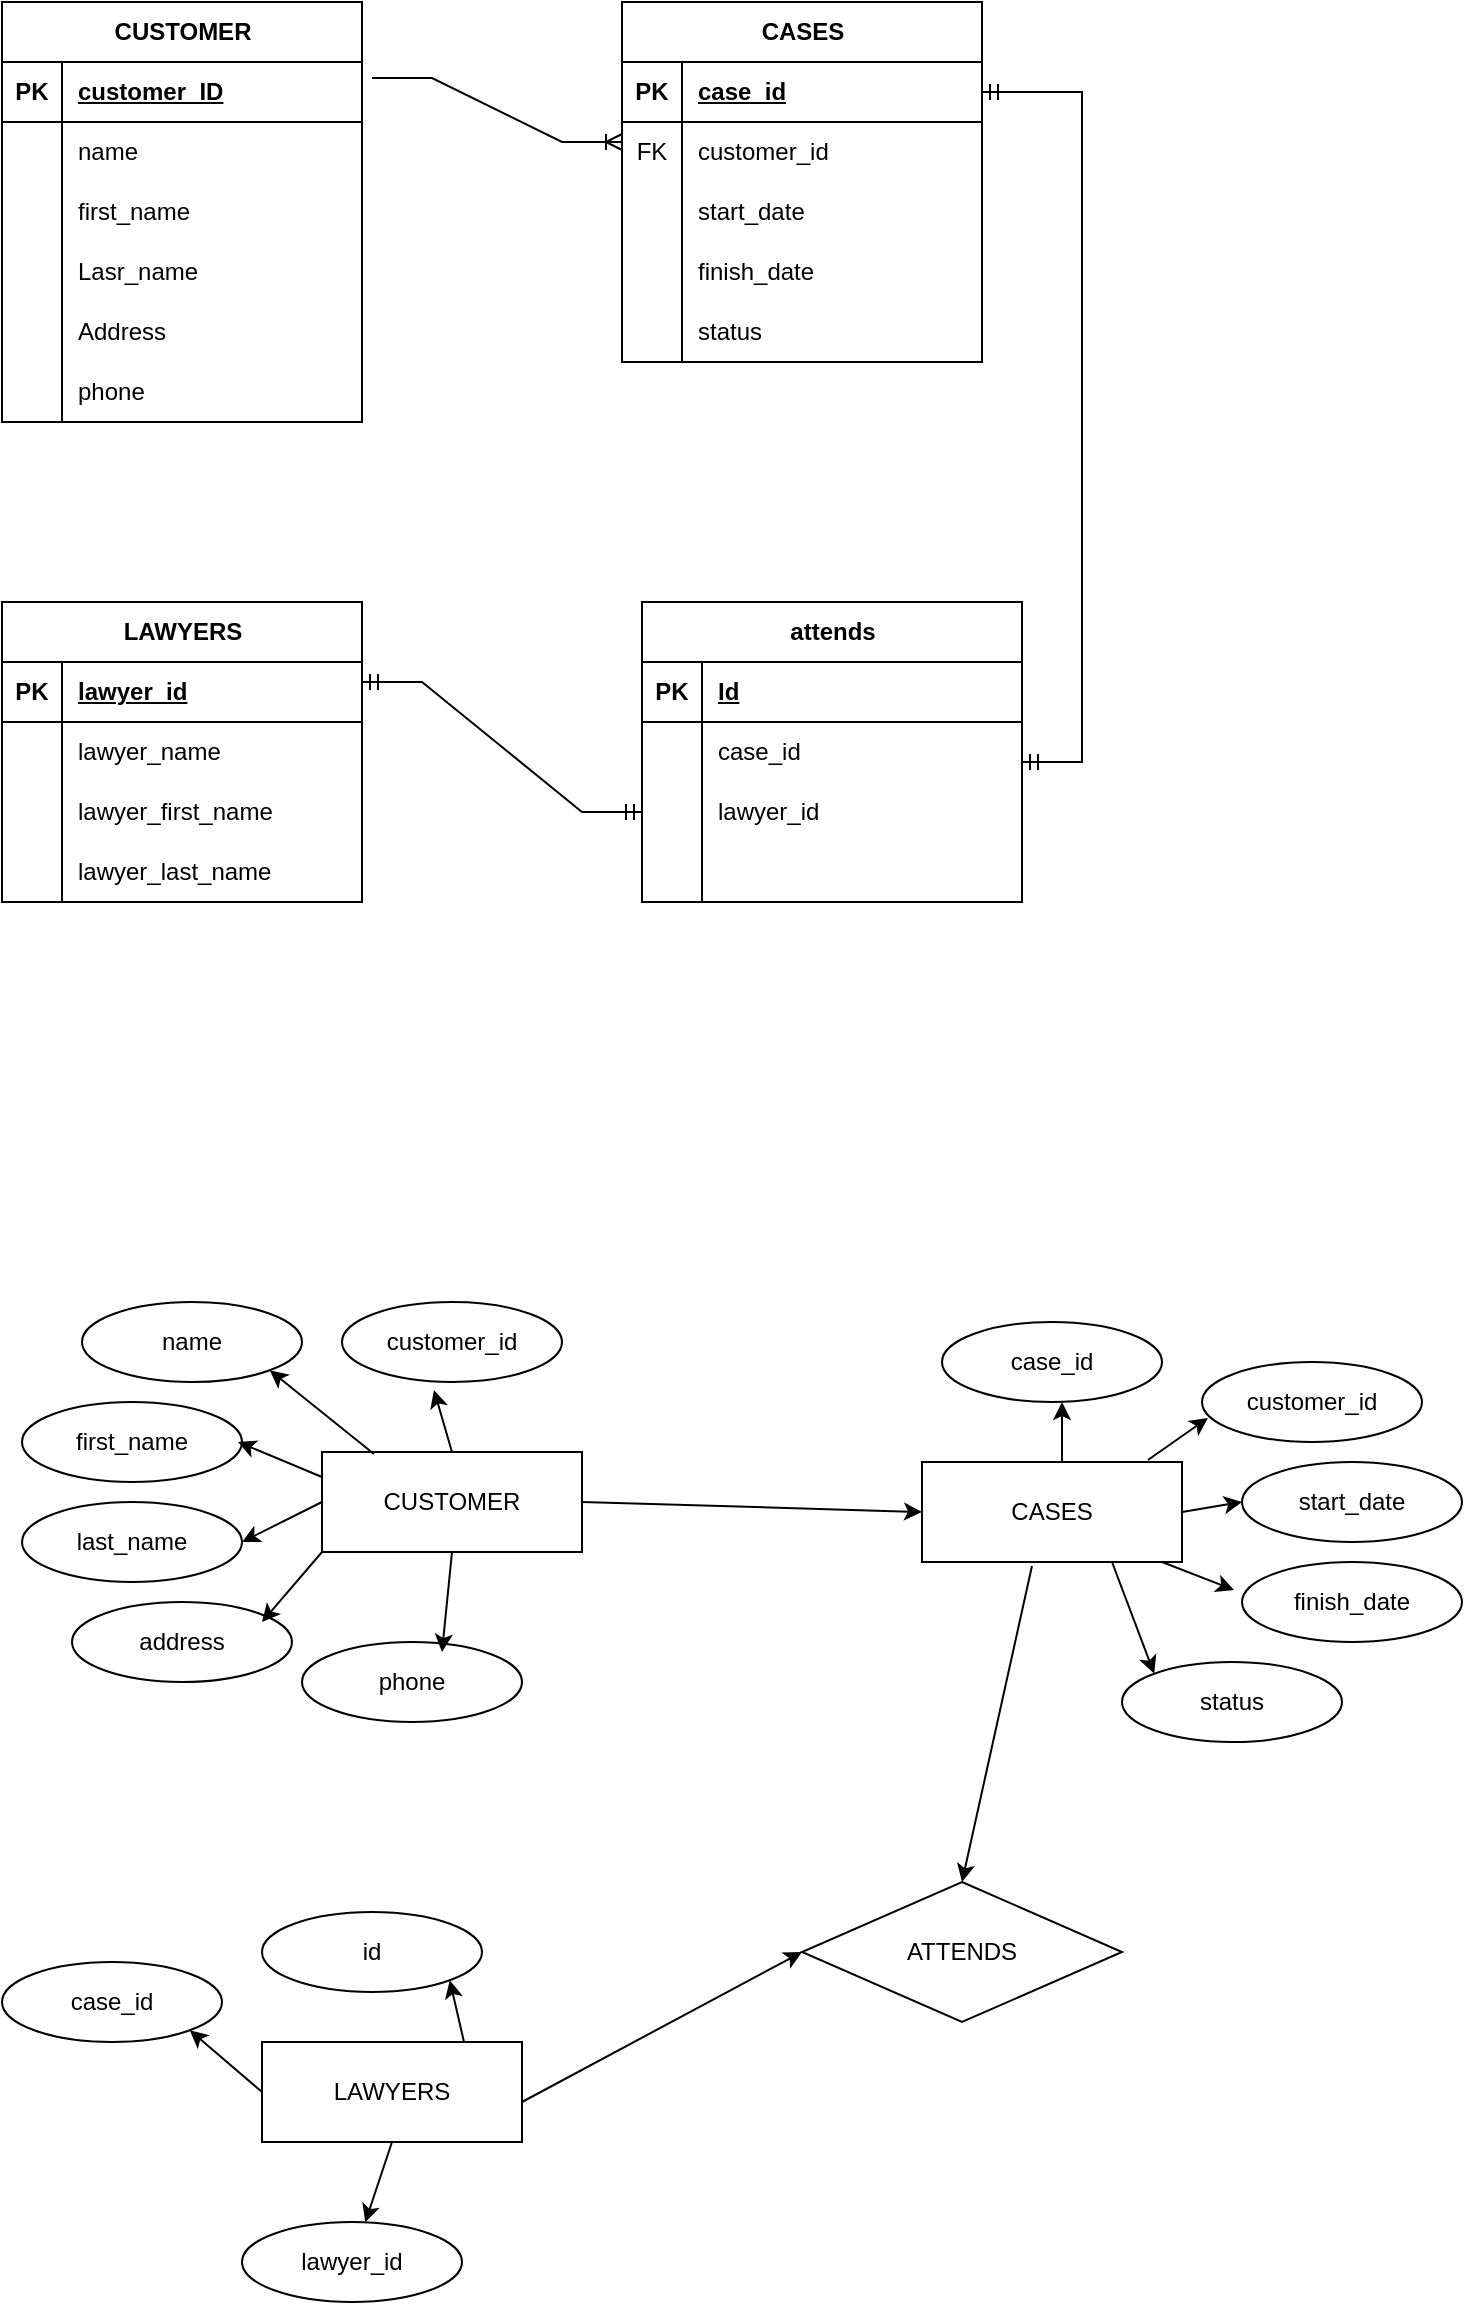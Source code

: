 <mxfile version="21.7.5" type="device" pages="3">
  <diagram name="Diagrama_Abogados" id="xIicp6yLzbhTyhuO8Xnp">
    <mxGraphModel dx="674" dy="456" grid="1" gridSize="10" guides="1" tooltips="1" connect="1" arrows="1" fold="1" page="1" pageScale="1" pageWidth="850" pageHeight="1100" math="0" shadow="0">
      <root>
        <mxCell id="0" />
        <mxCell id="1" parent="0" />
        <mxCell id="vTDeUhMbNolS47QmFeRu-1" value="CUSTOMER" style="shape=table;startSize=30;container=1;collapsible=1;childLayout=tableLayout;fixedRows=1;rowLines=0;fontStyle=1;align=center;resizeLast=1;html=1;" parent="1" vertex="1">
          <mxGeometry x="60" y="60" width="180" height="210" as="geometry" />
        </mxCell>
        <mxCell id="vTDeUhMbNolS47QmFeRu-2" value="" style="shape=tableRow;horizontal=0;startSize=0;swimlaneHead=0;swimlaneBody=0;fillColor=none;collapsible=0;dropTarget=0;points=[[0,0.5],[1,0.5]];portConstraint=eastwest;top=0;left=0;right=0;bottom=1;" parent="vTDeUhMbNolS47QmFeRu-1" vertex="1">
          <mxGeometry y="30" width="180" height="30" as="geometry" />
        </mxCell>
        <mxCell id="vTDeUhMbNolS47QmFeRu-3" value="PK" style="shape=partialRectangle;connectable=0;fillColor=none;top=0;left=0;bottom=0;right=0;fontStyle=1;overflow=hidden;whiteSpace=wrap;html=1;" parent="vTDeUhMbNolS47QmFeRu-2" vertex="1">
          <mxGeometry width="30" height="30" as="geometry">
            <mxRectangle width="30" height="30" as="alternateBounds" />
          </mxGeometry>
        </mxCell>
        <mxCell id="vTDeUhMbNolS47QmFeRu-4" value="customer_ID" style="shape=partialRectangle;connectable=0;fillColor=none;top=0;left=0;bottom=0;right=0;align=left;spacingLeft=6;fontStyle=5;overflow=hidden;whiteSpace=wrap;html=1;" parent="vTDeUhMbNolS47QmFeRu-2" vertex="1">
          <mxGeometry x="30" width="150" height="30" as="geometry">
            <mxRectangle width="150" height="30" as="alternateBounds" />
          </mxGeometry>
        </mxCell>
        <mxCell id="vTDeUhMbNolS47QmFeRu-5" value="" style="shape=tableRow;horizontal=0;startSize=0;swimlaneHead=0;swimlaneBody=0;fillColor=none;collapsible=0;dropTarget=0;points=[[0,0.5],[1,0.5]];portConstraint=eastwest;top=0;left=0;right=0;bottom=0;" parent="vTDeUhMbNolS47QmFeRu-1" vertex="1">
          <mxGeometry y="60" width="180" height="30" as="geometry" />
        </mxCell>
        <mxCell id="vTDeUhMbNolS47QmFeRu-6" value="" style="shape=partialRectangle;connectable=0;fillColor=none;top=0;left=0;bottom=0;right=0;editable=1;overflow=hidden;whiteSpace=wrap;html=1;" parent="vTDeUhMbNolS47QmFeRu-5" vertex="1">
          <mxGeometry width="30" height="30" as="geometry">
            <mxRectangle width="30" height="30" as="alternateBounds" />
          </mxGeometry>
        </mxCell>
        <mxCell id="vTDeUhMbNolS47QmFeRu-7" value="name" style="shape=partialRectangle;connectable=0;fillColor=none;top=0;left=0;bottom=0;right=0;align=left;spacingLeft=6;overflow=hidden;whiteSpace=wrap;html=1;" parent="vTDeUhMbNolS47QmFeRu-5" vertex="1">
          <mxGeometry x="30" width="150" height="30" as="geometry">
            <mxRectangle width="150" height="30" as="alternateBounds" />
          </mxGeometry>
        </mxCell>
        <mxCell id="vTDeUhMbNolS47QmFeRu-8" value="" style="shape=tableRow;horizontal=0;startSize=0;swimlaneHead=0;swimlaneBody=0;fillColor=none;collapsible=0;dropTarget=0;points=[[0,0.5],[1,0.5]];portConstraint=eastwest;top=0;left=0;right=0;bottom=0;" parent="vTDeUhMbNolS47QmFeRu-1" vertex="1">
          <mxGeometry y="90" width="180" height="30" as="geometry" />
        </mxCell>
        <mxCell id="vTDeUhMbNolS47QmFeRu-9" value="" style="shape=partialRectangle;connectable=0;fillColor=none;top=0;left=0;bottom=0;right=0;editable=1;overflow=hidden;whiteSpace=wrap;html=1;" parent="vTDeUhMbNolS47QmFeRu-8" vertex="1">
          <mxGeometry width="30" height="30" as="geometry">
            <mxRectangle width="30" height="30" as="alternateBounds" />
          </mxGeometry>
        </mxCell>
        <mxCell id="vTDeUhMbNolS47QmFeRu-10" value="first_name" style="shape=partialRectangle;connectable=0;fillColor=none;top=0;left=0;bottom=0;right=0;align=left;spacingLeft=6;overflow=hidden;whiteSpace=wrap;html=1;" parent="vTDeUhMbNolS47QmFeRu-8" vertex="1">
          <mxGeometry x="30" width="150" height="30" as="geometry">
            <mxRectangle width="150" height="30" as="alternateBounds" />
          </mxGeometry>
        </mxCell>
        <mxCell id="vTDeUhMbNolS47QmFeRu-11" value="" style="shape=tableRow;horizontal=0;startSize=0;swimlaneHead=0;swimlaneBody=0;fillColor=none;collapsible=0;dropTarget=0;points=[[0,0.5],[1,0.5]];portConstraint=eastwest;top=0;left=0;right=0;bottom=0;" parent="vTDeUhMbNolS47QmFeRu-1" vertex="1">
          <mxGeometry y="120" width="180" height="30" as="geometry" />
        </mxCell>
        <mxCell id="vTDeUhMbNolS47QmFeRu-12" value="" style="shape=partialRectangle;connectable=0;fillColor=none;top=0;left=0;bottom=0;right=0;editable=1;overflow=hidden;whiteSpace=wrap;html=1;" parent="vTDeUhMbNolS47QmFeRu-11" vertex="1">
          <mxGeometry width="30" height="30" as="geometry">
            <mxRectangle width="30" height="30" as="alternateBounds" />
          </mxGeometry>
        </mxCell>
        <mxCell id="vTDeUhMbNolS47QmFeRu-13" value="Lasr_name" style="shape=partialRectangle;connectable=0;fillColor=none;top=0;left=0;bottom=0;right=0;align=left;spacingLeft=6;overflow=hidden;whiteSpace=wrap;html=1;" parent="vTDeUhMbNolS47QmFeRu-11" vertex="1">
          <mxGeometry x="30" width="150" height="30" as="geometry">
            <mxRectangle width="150" height="30" as="alternateBounds" />
          </mxGeometry>
        </mxCell>
        <mxCell id="vTDeUhMbNolS47QmFeRu-19" value="" style="shape=tableRow;horizontal=0;startSize=0;swimlaneHead=0;swimlaneBody=0;fillColor=none;collapsible=0;dropTarget=0;points=[[0,0.5],[1,0.5]];portConstraint=eastwest;top=0;left=0;right=0;bottom=0;" parent="vTDeUhMbNolS47QmFeRu-1" vertex="1">
          <mxGeometry y="150" width="180" height="30" as="geometry" />
        </mxCell>
        <mxCell id="vTDeUhMbNolS47QmFeRu-20" value="" style="shape=partialRectangle;connectable=0;fillColor=none;top=0;left=0;bottom=0;right=0;editable=1;overflow=hidden;whiteSpace=wrap;html=1;" parent="vTDeUhMbNolS47QmFeRu-19" vertex="1">
          <mxGeometry width="30" height="30" as="geometry">
            <mxRectangle width="30" height="30" as="alternateBounds" />
          </mxGeometry>
        </mxCell>
        <mxCell id="vTDeUhMbNolS47QmFeRu-21" value="Address" style="shape=partialRectangle;connectable=0;fillColor=none;top=0;left=0;bottom=0;right=0;align=left;spacingLeft=6;overflow=hidden;whiteSpace=wrap;html=1;" parent="vTDeUhMbNolS47QmFeRu-19" vertex="1">
          <mxGeometry x="30" width="150" height="30" as="geometry">
            <mxRectangle width="150" height="30" as="alternateBounds" />
          </mxGeometry>
        </mxCell>
        <mxCell id="vTDeUhMbNolS47QmFeRu-22" value="" style="shape=tableRow;horizontal=0;startSize=0;swimlaneHead=0;swimlaneBody=0;fillColor=none;collapsible=0;dropTarget=0;points=[[0,0.5],[1,0.5]];portConstraint=eastwest;top=0;left=0;right=0;bottom=0;" parent="vTDeUhMbNolS47QmFeRu-1" vertex="1">
          <mxGeometry y="180" width="180" height="30" as="geometry" />
        </mxCell>
        <mxCell id="vTDeUhMbNolS47QmFeRu-23" value="" style="shape=partialRectangle;connectable=0;fillColor=none;top=0;left=0;bottom=0;right=0;editable=1;overflow=hidden;whiteSpace=wrap;html=1;" parent="vTDeUhMbNolS47QmFeRu-22" vertex="1">
          <mxGeometry width="30" height="30" as="geometry">
            <mxRectangle width="30" height="30" as="alternateBounds" />
          </mxGeometry>
        </mxCell>
        <mxCell id="vTDeUhMbNolS47QmFeRu-24" value="phone" style="shape=partialRectangle;connectable=0;fillColor=none;top=0;left=0;bottom=0;right=0;align=left;spacingLeft=6;overflow=hidden;whiteSpace=wrap;html=1;" parent="vTDeUhMbNolS47QmFeRu-22" vertex="1">
          <mxGeometry x="30" width="150" height="30" as="geometry">
            <mxRectangle width="150" height="30" as="alternateBounds" />
          </mxGeometry>
        </mxCell>
        <mxCell id="vTDeUhMbNolS47QmFeRu-25" value="CASES" style="shape=table;startSize=30;container=1;collapsible=1;childLayout=tableLayout;fixedRows=1;rowLines=0;fontStyle=1;align=center;resizeLast=1;html=1;" parent="1" vertex="1">
          <mxGeometry x="370" y="60" width="180" height="180" as="geometry" />
        </mxCell>
        <mxCell id="vTDeUhMbNolS47QmFeRu-26" value="" style="shape=tableRow;horizontal=0;startSize=0;swimlaneHead=0;swimlaneBody=0;fillColor=none;collapsible=0;dropTarget=0;points=[[0,0.5],[1,0.5]];portConstraint=eastwest;top=0;left=0;right=0;bottom=1;" parent="vTDeUhMbNolS47QmFeRu-25" vertex="1">
          <mxGeometry y="30" width="180" height="30" as="geometry" />
        </mxCell>
        <mxCell id="vTDeUhMbNolS47QmFeRu-27" value="PK" style="shape=partialRectangle;connectable=0;fillColor=none;top=0;left=0;bottom=0;right=0;fontStyle=1;overflow=hidden;whiteSpace=wrap;html=1;" parent="vTDeUhMbNolS47QmFeRu-26" vertex="1">
          <mxGeometry width="30" height="30" as="geometry">
            <mxRectangle width="30" height="30" as="alternateBounds" />
          </mxGeometry>
        </mxCell>
        <mxCell id="vTDeUhMbNolS47QmFeRu-28" value="case_id" style="shape=partialRectangle;connectable=0;fillColor=none;top=0;left=0;bottom=0;right=0;align=left;spacingLeft=6;fontStyle=5;overflow=hidden;whiteSpace=wrap;html=1;" parent="vTDeUhMbNolS47QmFeRu-26" vertex="1">
          <mxGeometry x="30" width="150" height="30" as="geometry">
            <mxRectangle width="150" height="30" as="alternateBounds" />
          </mxGeometry>
        </mxCell>
        <mxCell id="vTDeUhMbNolS47QmFeRu-29" value="" style="shape=tableRow;horizontal=0;startSize=0;swimlaneHead=0;swimlaneBody=0;fillColor=none;collapsible=0;dropTarget=0;points=[[0,0.5],[1,0.5]];portConstraint=eastwest;top=0;left=0;right=0;bottom=0;" parent="vTDeUhMbNolS47QmFeRu-25" vertex="1">
          <mxGeometry y="60" width="180" height="30" as="geometry" />
        </mxCell>
        <mxCell id="vTDeUhMbNolS47QmFeRu-30" value="FK" style="shape=partialRectangle;connectable=0;fillColor=none;top=0;left=0;bottom=0;right=0;editable=1;overflow=hidden;whiteSpace=wrap;html=1;" parent="vTDeUhMbNolS47QmFeRu-29" vertex="1">
          <mxGeometry width="30" height="30" as="geometry">
            <mxRectangle width="30" height="30" as="alternateBounds" />
          </mxGeometry>
        </mxCell>
        <mxCell id="vTDeUhMbNolS47QmFeRu-31" value="customer_id" style="shape=partialRectangle;connectable=0;fillColor=none;top=0;left=0;bottom=0;right=0;align=left;spacingLeft=6;overflow=hidden;whiteSpace=wrap;html=1;" parent="vTDeUhMbNolS47QmFeRu-29" vertex="1">
          <mxGeometry x="30" width="150" height="30" as="geometry">
            <mxRectangle width="150" height="30" as="alternateBounds" />
          </mxGeometry>
        </mxCell>
        <mxCell id="vTDeUhMbNolS47QmFeRu-32" value="" style="shape=tableRow;horizontal=0;startSize=0;swimlaneHead=0;swimlaneBody=0;fillColor=none;collapsible=0;dropTarget=0;points=[[0,0.5],[1,0.5]];portConstraint=eastwest;top=0;left=0;right=0;bottom=0;" parent="vTDeUhMbNolS47QmFeRu-25" vertex="1">
          <mxGeometry y="90" width="180" height="30" as="geometry" />
        </mxCell>
        <mxCell id="vTDeUhMbNolS47QmFeRu-33" value="" style="shape=partialRectangle;connectable=0;fillColor=none;top=0;left=0;bottom=0;right=0;editable=1;overflow=hidden;whiteSpace=wrap;html=1;" parent="vTDeUhMbNolS47QmFeRu-32" vertex="1">
          <mxGeometry width="30" height="30" as="geometry">
            <mxRectangle width="30" height="30" as="alternateBounds" />
          </mxGeometry>
        </mxCell>
        <mxCell id="vTDeUhMbNolS47QmFeRu-34" value="start_date" style="shape=partialRectangle;connectable=0;fillColor=none;top=0;left=0;bottom=0;right=0;align=left;spacingLeft=6;overflow=hidden;whiteSpace=wrap;html=1;" parent="vTDeUhMbNolS47QmFeRu-32" vertex="1">
          <mxGeometry x="30" width="150" height="30" as="geometry">
            <mxRectangle width="150" height="30" as="alternateBounds" />
          </mxGeometry>
        </mxCell>
        <mxCell id="vTDeUhMbNolS47QmFeRu-35" value="" style="shape=tableRow;horizontal=0;startSize=0;swimlaneHead=0;swimlaneBody=0;fillColor=none;collapsible=0;dropTarget=0;points=[[0,0.5],[1,0.5]];portConstraint=eastwest;top=0;left=0;right=0;bottom=0;" parent="vTDeUhMbNolS47QmFeRu-25" vertex="1">
          <mxGeometry y="120" width="180" height="30" as="geometry" />
        </mxCell>
        <mxCell id="vTDeUhMbNolS47QmFeRu-36" value="" style="shape=partialRectangle;connectable=0;fillColor=none;top=0;left=0;bottom=0;right=0;editable=1;overflow=hidden;whiteSpace=wrap;html=1;" parent="vTDeUhMbNolS47QmFeRu-35" vertex="1">
          <mxGeometry width="30" height="30" as="geometry">
            <mxRectangle width="30" height="30" as="alternateBounds" />
          </mxGeometry>
        </mxCell>
        <mxCell id="vTDeUhMbNolS47QmFeRu-37" value="finish_date" style="shape=partialRectangle;connectable=0;fillColor=none;top=0;left=0;bottom=0;right=0;align=left;spacingLeft=6;overflow=hidden;whiteSpace=wrap;html=1;" parent="vTDeUhMbNolS47QmFeRu-35" vertex="1">
          <mxGeometry x="30" width="150" height="30" as="geometry">
            <mxRectangle width="150" height="30" as="alternateBounds" />
          </mxGeometry>
        </mxCell>
        <mxCell id="vTDeUhMbNolS47QmFeRu-38" value="" style="shape=tableRow;horizontal=0;startSize=0;swimlaneHead=0;swimlaneBody=0;fillColor=none;collapsible=0;dropTarget=0;points=[[0,0.5],[1,0.5]];portConstraint=eastwest;top=0;left=0;right=0;bottom=0;" parent="vTDeUhMbNolS47QmFeRu-25" vertex="1">
          <mxGeometry y="150" width="180" height="30" as="geometry" />
        </mxCell>
        <mxCell id="vTDeUhMbNolS47QmFeRu-39" value="" style="shape=partialRectangle;connectable=0;fillColor=none;top=0;left=0;bottom=0;right=0;editable=1;overflow=hidden;whiteSpace=wrap;html=1;" parent="vTDeUhMbNolS47QmFeRu-38" vertex="1">
          <mxGeometry width="30" height="30" as="geometry">
            <mxRectangle width="30" height="30" as="alternateBounds" />
          </mxGeometry>
        </mxCell>
        <mxCell id="vTDeUhMbNolS47QmFeRu-40" value="status" style="shape=partialRectangle;connectable=0;fillColor=none;top=0;left=0;bottom=0;right=0;align=left;spacingLeft=6;overflow=hidden;whiteSpace=wrap;html=1;" parent="vTDeUhMbNolS47QmFeRu-38" vertex="1">
          <mxGeometry x="30" width="150" height="30" as="geometry">
            <mxRectangle width="150" height="30" as="alternateBounds" />
          </mxGeometry>
        </mxCell>
        <mxCell id="vTDeUhMbNolS47QmFeRu-41" value="LAWYERS" style="shape=table;startSize=30;container=1;collapsible=1;childLayout=tableLayout;fixedRows=1;rowLines=0;fontStyle=1;align=center;resizeLast=1;html=1;" parent="1" vertex="1">
          <mxGeometry x="60" y="360" width="180" height="150" as="geometry" />
        </mxCell>
        <mxCell id="vTDeUhMbNolS47QmFeRu-42" value="" style="shape=tableRow;horizontal=0;startSize=0;swimlaneHead=0;swimlaneBody=0;fillColor=none;collapsible=0;dropTarget=0;points=[[0,0.5],[1,0.5]];portConstraint=eastwest;top=0;left=0;right=0;bottom=1;" parent="vTDeUhMbNolS47QmFeRu-41" vertex="1">
          <mxGeometry y="30" width="180" height="30" as="geometry" />
        </mxCell>
        <mxCell id="vTDeUhMbNolS47QmFeRu-43" value="PK" style="shape=partialRectangle;connectable=0;fillColor=none;top=0;left=0;bottom=0;right=0;fontStyle=1;overflow=hidden;whiteSpace=wrap;html=1;" parent="vTDeUhMbNolS47QmFeRu-42" vertex="1">
          <mxGeometry width="30" height="30" as="geometry">
            <mxRectangle width="30" height="30" as="alternateBounds" />
          </mxGeometry>
        </mxCell>
        <mxCell id="vTDeUhMbNolS47QmFeRu-44" value="lawyer_id" style="shape=partialRectangle;connectable=0;fillColor=none;top=0;left=0;bottom=0;right=0;align=left;spacingLeft=6;fontStyle=5;overflow=hidden;whiteSpace=wrap;html=1;" parent="vTDeUhMbNolS47QmFeRu-42" vertex="1">
          <mxGeometry x="30" width="150" height="30" as="geometry">
            <mxRectangle width="150" height="30" as="alternateBounds" />
          </mxGeometry>
        </mxCell>
        <mxCell id="vTDeUhMbNolS47QmFeRu-45" value="" style="shape=tableRow;horizontal=0;startSize=0;swimlaneHead=0;swimlaneBody=0;fillColor=none;collapsible=0;dropTarget=0;points=[[0,0.5],[1,0.5]];portConstraint=eastwest;top=0;left=0;right=0;bottom=0;" parent="vTDeUhMbNolS47QmFeRu-41" vertex="1">
          <mxGeometry y="60" width="180" height="30" as="geometry" />
        </mxCell>
        <mxCell id="vTDeUhMbNolS47QmFeRu-46" value="" style="shape=partialRectangle;connectable=0;fillColor=none;top=0;left=0;bottom=0;right=0;editable=1;overflow=hidden;whiteSpace=wrap;html=1;" parent="vTDeUhMbNolS47QmFeRu-45" vertex="1">
          <mxGeometry width="30" height="30" as="geometry">
            <mxRectangle width="30" height="30" as="alternateBounds" />
          </mxGeometry>
        </mxCell>
        <mxCell id="vTDeUhMbNolS47QmFeRu-47" value="lawyer_name" style="shape=partialRectangle;connectable=0;fillColor=none;top=0;left=0;bottom=0;right=0;align=left;spacingLeft=6;overflow=hidden;whiteSpace=wrap;html=1;" parent="vTDeUhMbNolS47QmFeRu-45" vertex="1">
          <mxGeometry x="30" width="150" height="30" as="geometry">
            <mxRectangle width="150" height="30" as="alternateBounds" />
          </mxGeometry>
        </mxCell>
        <mxCell id="vTDeUhMbNolS47QmFeRu-48" value="" style="shape=tableRow;horizontal=0;startSize=0;swimlaneHead=0;swimlaneBody=0;fillColor=none;collapsible=0;dropTarget=0;points=[[0,0.5],[1,0.5]];portConstraint=eastwest;top=0;left=0;right=0;bottom=0;" parent="vTDeUhMbNolS47QmFeRu-41" vertex="1">
          <mxGeometry y="90" width="180" height="30" as="geometry" />
        </mxCell>
        <mxCell id="vTDeUhMbNolS47QmFeRu-49" value="" style="shape=partialRectangle;connectable=0;fillColor=none;top=0;left=0;bottom=0;right=0;editable=1;overflow=hidden;whiteSpace=wrap;html=1;" parent="vTDeUhMbNolS47QmFeRu-48" vertex="1">
          <mxGeometry width="30" height="30" as="geometry">
            <mxRectangle width="30" height="30" as="alternateBounds" />
          </mxGeometry>
        </mxCell>
        <mxCell id="vTDeUhMbNolS47QmFeRu-50" value="lawyer_first_name" style="shape=partialRectangle;connectable=0;fillColor=none;top=0;left=0;bottom=0;right=0;align=left;spacingLeft=6;overflow=hidden;whiteSpace=wrap;html=1;" parent="vTDeUhMbNolS47QmFeRu-48" vertex="1">
          <mxGeometry x="30" width="150" height="30" as="geometry">
            <mxRectangle width="150" height="30" as="alternateBounds" />
          </mxGeometry>
        </mxCell>
        <mxCell id="vTDeUhMbNolS47QmFeRu-51" value="" style="shape=tableRow;horizontal=0;startSize=0;swimlaneHead=0;swimlaneBody=0;fillColor=none;collapsible=0;dropTarget=0;points=[[0,0.5],[1,0.5]];portConstraint=eastwest;top=0;left=0;right=0;bottom=0;" parent="vTDeUhMbNolS47QmFeRu-41" vertex="1">
          <mxGeometry y="120" width="180" height="30" as="geometry" />
        </mxCell>
        <mxCell id="vTDeUhMbNolS47QmFeRu-52" value="" style="shape=partialRectangle;connectable=0;fillColor=none;top=0;left=0;bottom=0;right=0;editable=1;overflow=hidden;whiteSpace=wrap;html=1;" parent="vTDeUhMbNolS47QmFeRu-51" vertex="1">
          <mxGeometry width="30" height="30" as="geometry">
            <mxRectangle width="30" height="30" as="alternateBounds" />
          </mxGeometry>
        </mxCell>
        <mxCell id="vTDeUhMbNolS47QmFeRu-53" value="lawyer_last_name" style="shape=partialRectangle;connectable=0;fillColor=none;top=0;left=0;bottom=0;right=0;align=left;spacingLeft=6;overflow=hidden;whiteSpace=wrap;html=1;" parent="vTDeUhMbNolS47QmFeRu-51" vertex="1">
          <mxGeometry x="30" width="150" height="30" as="geometry">
            <mxRectangle width="150" height="30" as="alternateBounds" />
          </mxGeometry>
        </mxCell>
        <mxCell id="vTDeUhMbNolS47QmFeRu-54" value="attends" style="shape=table;startSize=30;container=1;collapsible=1;childLayout=tableLayout;fixedRows=1;rowLines=0;fontStyle=1;align=center;resizeLast=1;html=1;" parent="1" vertex="1">
          <mxGeometry x="380" y="360" width="190" height="150" as="geometry" />
        </mxCell>
        <mxCell id="vTDeUhMbNolS47QmFeRu-55" value="" style="shape=tableRow;horizontal=0;startSize=0;swimlaneHead=0;swimlaneBody=0;fillColor=none;collapsible=0;dropTarget=0;points=[[0,0.5],[1,0.5]];portConstraint=eastwest;top=0;left=0;right=0;bottom=1;" parent="vTDeUhMbNolS47QmFeRu-54" vertex="1">
          <mxGeometry y="30" width="190" height="30" as="geometry" />
        </mxCell>
        <mxCell id="vTDeUhMbNolS47QmFeRu-56" value="PK" style="shape=partialRectangle;connectable=0;fillColor=none;top=0;left=0;bottom=0;right=0;fontStyle=1;overflow=hidden;whiteSpace=wrap;html=1;" parent="vTDeUhMbNolS47QmFeRu-55" vertex="1">
          <mxGeometry width="30" height="30" as="geometry">
            <mxRectangle width="30" height="30" as="alternateBounds" />
          </mxGeometry>
        </mxCell>
        <mxCell id="vTDeUhMbNolS47QmFeRu-57" value="Id" style="shape=partialRectangle;connectable=0;fillColor=none;top=0;left=0;bottom=0;right=0;align=left;spacingLeft=6;fontStyle=5;overflow=hidden;whiteSpace=wrap;html=1;" parent="vTDeUhMbNolS47QmFeRu-55" vertex="1">
          <mxGeometry x="30" width="160" height="30" as="geometry">
            <mxRectangle width="160" height="30" as="alternateBounds" />
          </mxGeometry>
        </mxCell>
        <mxCell id="vTDeUhMbNolS47QmFeRu-58" value="" style="shape=tableRow;horizontal=0;startSize=0;swimlaneHead=0;swimlaneBody=0;fillColor=none;collapsible=0;dropTarget=0;points=[[0,0.5],[1,0.5]];portConstraint=eastwest;top=0;left=0;right=0;bottom=0;" parent="vTDeUhMbNolS47QmFeRu-54" vertex="1">
          <mxGeometry y="60" width="190" height="30" as="geometry" />
        </mxCell>
        <mxCell id="vTDeUhMbNolS47QmFeRu-59" value="" style="shape=partialRectangle;connectable=0;fillColor=none;top=0;left=0;bottom=0;right=0;editable=1;overflow=hidden;whiteSpace=wrap;html=1;" parent="vTDeUhMbNolS47QmFeRu-58" vertex="1">
          <mxGeometry width="30" height="30" as="geometry">
            <mxRectangle width="30" height="30" as="alternateBounds" />
          </mxGeometry>
        </mxCell>
        <mxCell id="vTDeUhMbNolS47QmFeRu-60" value="case_id" style="shape=partialRectangle;connectable=0;fillColor=none;top=0;left=0;bottom=0;right=0;align=left;spacingLeft=6;overflow=hidden;whiteSpace=wrap;html=1;" parent="vTDeUhMbNolS47QmFeRu-58" vertex="1">
          <mxGeometry x="30" width="160" height="30" as="geometry">
            <mxRectangle width="160" height="30" as="alternateBounds" />
          </mxGeometry>
        </mxCell>
        <mxCell id="vTDeUhMbNolS47QmFeRu-61" value="" style="shape=tableRow;horizontal=0;startSize=0;swimlaneHead=0;swimlaneBody=0;fillColor=none;collapsible=0;dropTarget=0;points=[[0,0.5],[1,0.5]];portConstraint=eastwest;top=0;left=0;right=0;bottom=0;" parent="vTDeUhMbNolS47QmFeRu-54" vertex="1">
          <mxGeometry y="90" width="190" height="30" as="geometry" />
        </mxCell>
        <mxCell id="vTDeUhMbNolS47QmFeRu-62" value="" style="shape=partialRectangle;connectable=0;fillColor=none;top=0;left=0;bottom=0;right=0;editable=1;overflow=hidden;whiteSpace=wrap;html=1;" parent="vTDeUhMbNolS47QmFeRu-61" vertex="1">
          <mxGeometry width="30" height="30" as="geometry">
            <mxRectangle width="30" height="30" as="alternateBounds" />
          </mxGeometry>
        </mxCell>
        <mxCell id="vTDeUhMbNolS47QmFeRu-63" value="lawyer_id" style="shape=partialRectangle;connectable=0;fillColor=none;top=0;left=0;bottom=0;right=0;align=left;spacingLeft=6;overflow=hidden;whiteSpace=wrap;html=1;" parent="vTDeUhMbNolS47QmFeRu-61" vertex="1">
          <mxGeometry x="30" width="160" height="30" as="geometry">
            <mxRectangle width="160" height="30" as="alternateBounds" />
          </mxGeometry>
        </mxCell>
        <mxCell id="vTDeUhMbNolS47QmFeRu-64" value="" style="shape=tableRow;horizontal=0;startSize=0;swimlaneHead=0;swimlaneBody=0;fillColor=none;collapsible=0;dropTarget=0;points=[[0,0.5],[1,0.5]];portConstraint=eastwest;top=0;left=0;right=0;bottom=0;" parent="vTDeUhMbNolS47QmFeRu-54" vertex="1">
          <mxGeometry y="120" width="190" height="30" as="geometry" />
        </mxCell>
        <mxCell id="vTDeUhMbNolS47QmFeRu-65" value="" style="shape=partialRectangle;connectable=0;fillColor=none;top=0;left=0;bottom=0;right=0;editable=1;overflow=hidden;whiteSpace=wrap;html=1;" parent="vTDeUhMbNolS47QmFeRu-64" vertex="1">
          <mxGeometry width="30" height="30" as="geometry">
            <mxRectangle width="30" height="30" as="alternateBounds" />
          </mxGeometry>
        </mxCell>
        <mxCell id="vTDeUhMbNolS47QmFeRu-66" value="" style="shape=partialRectangle;connectable=0;fillColor=none;top=0;left=0;bottom=0;right=0;align=left;spacingLeft=6;overflow=hidden;whiteSpace=wrap;html=1;" parent="vTDeUhMbNolS47QmFeRu-64" vertex="1">
          <mxGeometry x="30" width="160" height="30" as="geometry">
            <mxRectangle width="160" height="30" as="alternateBounds" />
          </mxGeometry>
        </mxCell>
        <mxCell id="vTDeUhMbNolS47QmFeRu-67" value="" style="edgeStyle=entityRelationEdgeStyle;fontSize=12;html=1;endArrow=ERoneToMany;rounded=0;exitX=1.028;exitY=0.267;exitDx=0;exitDy=0;exitPerimeter=0;" parent="1" source="vTDeUhMbNolS47QmFeRu-2" edge="1">
          <mxGeometry width="100" height="100" relative="1" as="geometry">
            <mxPoint x="270" y="230" as="sourcePoint" />
            <mxPoint x="370" y="130" as="targetPoint" />
            <Array as="points">
              <mxPoint x="210" y="40" />
            </Array>
          </mxGeometry>
        </mxCell>
        <mxCell id="vTDeUhMbNolS47QmFeRu-68" value="" style="edgeStyle=entityRelationEdgeStyle;fontSize=12;html=1;endArrow=ERmandOne;startArrow=ERmandOne;rounded=0;" parent="1" target="vTDeUhMbNolS47QmFeRu-26" edge="1">
          <mxGeometry width="100" height="100" relative="1" as="geometry">
            <mxPoint x="570" y="440" as="sourcePoint" />
            <mxPoint x="620" y="210" as="targetPoint" />
            <Array as="points">
              <mxPoint x="650" y="270" />
            </Array>
          </mxGeometry>
        </mxCell>
        <mxCell id="vTDeUhMbNolS47QmFeRu-69" value="" style="edgeStyle=entityRelationEdgeStyle;fontSize=12;html=1;endArrow=ERmandOne;startArrow=ERmandOne;rounded=0;entryX=0;entryY=0.5;entryDx=0;entryDy=0;" parent="1" target="vTDeUhMbNolS47QmFeRu-61" edge="1">
          <mxGeometry width="100" height="100" relative="1" as="geometry">
            <mxPoint x="240" y="400" as="sourcePoint" />
            <mxPoint x="340" y="300" as="targetPoint" />
            <Array as="points">
              <mxPoint x="130" y="460" />
            </Array>
          </mxGeometry>
        </mxCell>
        <mxCell id="vTDeUhMbNolS47QmFeRu-73" value="address" style="ellipse;whiteSpace=wrap;html=1;" parent="1" vertex="1">
          <mxGeometry x="95" y="860" width="110" height="40" as="geometry" />
        </mxCell>
        <mxCell id="vTDeUhMbNolS47QmFeRu-74" value="last_name" style="ellipse;whiteSpace=wrap;html=1;" parent="1" vertex="1">
          <mxGeometry x="70" y="810" width="110" height="40" as="geometry" />
        </mxCell>
        <mxCell id="vTDeUhMbNolS47QmFeRu-75" value="first_name" style="ellipse;whiteSpace=wrap;html=1;" parent="1" vertex="1">
          <mxGeometry x="70" y="760" width="110" height="40" as="geometry" />
        </mxCell>
        <mxCell id="vTDeUhMbNolS47QmFeRu-76" value="name" style="ellipse;whiteSpace=wrap;html=1;" parent="1" vertex="1">
          <mxGeometry x="100" y="710" width="110" height="40" as="geometry" />
        </mxCell>
        <mxCell id="vTDeUhMbNolS47QmFeRu-77" value="customer_id" style="ellipse;whiteSpace=wrap;html=1;" parent="1" vertex="1">
          <mxGeometry x="230" y="710" width="110" height="40" as="geometry" />
        </mxCell>
        <mxCell id="vTDeUhMbNolS47QmFeRu-79" value="phone" style="ellipse;whiteSpace=wrap;html=1;" parent="1" vertex="1">
          <mxGeometry x="210" y="880" width="110" height="40" as="geometry" />
        </mxCell>
        <mxCell id="vTDeUhMbNolS47QmFeRu-81" value="finish_date" style="ellipse;whiteSpace=wrap;html=1;" parent="1" vertex="1">
          <mxGeometry x="680" y="840" width="110" height="40" as="geometry" />
        </mxCell>
        <mxCell id="vTDeUhMbNolS47QmFeRu-82" value="start_date" style="ellipse;whiteSpace=wrap;html=1;" parent="1" vertex="1">
          <mxGeometry x="680" y="790" width="110" height="40" as="geometry" />
        </mxCell>
        <mxCell id="vTDeUhMbNolS47QmFeRu-83" value="customer_id" style="ellipse;whiteSpace=wrap;html=1;" parent="1" vertex="1">
          <mxGeometry x="660" y="740" width="110" height="40" as="geometry" />
        </mxCell>
        <mxCell id="vTDeUhMbNolS47QmFeRu-84" value="case_id" style="ellipse;whiteSpace=wrap;html=1;" parent="1" vertex="1">
          <mxGeometry x="530" y="720" width="110" height="40" as="geometry" />
        </mxCell>
        <mxCell id="vTDeUhMbNolS47QmFeRu-85" value="status" style="ellipse;whiteSpace=wrap;html=1;" parent="1" vertex="1">
          <mxGeometry x="620" y="890" width="110" height="40" as="geometry" />
        </mxCell>
        <mxCell id="vTDeUhMbNolS47QmFeRu-86" value="CUSTOMER" style="rounded=0;whiteSpace=wrap;html=1;" parent="1" vertex="1">
          <mxGeometry x="220" y="785" width="130" height="50" as="geometry" />
        </mxCell>
        <mxCell id="vTDeUhMbNolS47QmFeRu-87" value="CASES" style="rounded=0;whiteSpace=wrap;html=1;" parent="1" vertex="1">
          <mxGeometry x="520" y="790" width="130" height="50" as="geometry" />
        </mxCell>
        <mxCell id="vTDeUhMbNolS47QmFeRu-88" value="ATTENDS" style="rhombus;whiteSpace=wrap;html=1;" parent="1" vertex="1">
          <mxGeometry x="460" y="1000" width="160" height="70" as="geometry" />
        </mxCell>
        <mxCell id="vTDeUhMbNolS47QmFeRu-89" value="LAWYERS" style="rounded=0;whiteSpace=wrap;html=1;" parent="1" vertex="1">
          <mxGeometry x="190" y="1080" width="130" height="50" as="geometry" />
        </mxCell>
        <mxCell id="vTDeUhMbNolS47QmFeRu-90" value="id" style="ellipse;whiteSpace=wrap;html=1;" parent="1" vertex="1">
          <mxGeometry x="190" y="1015" width="110" height="40" as="geometry" />
        </mxCell>
        <mxCell id="vTDeUhMbNolS47QmFeRu-93" value="lawyer_id" style="ellipse;whiteSpace=wrap;html=1;" parent="1" vertex="1">
          <mxGeometry x="180" y="1170" width="110" height="40" as="geometry" />
        </mxCell>
        <mxCell id="vTDeUhMbNolS47QmFeRu-94" value="case_id" style="ellipse;whiteSpace=wrap;html=1;" parent="1" vertex="1">
          <mxGeometry x="60" y="1040" width="110" height="40" as="geometry" />
        </mxCell>
        <mxCell id="vTDeUhMbNolS47QmFeRu-95" value="" style="endArrow=classic;html=1;rounded=0;entryX=0;entryY=0.5;entryDx=0;entryDy=0;exitX=1;exitY=0.5;exitDx=0;exitDy=0;" parent="1" source="vTDeUhMbNolS47QmFeRu-86" target="vTDeUhMbNolS47QmFeRu-87" edge="1">
          <mxGeometry width="50" height="50" relative="1" as="geometry">
            <mxPoint x="350" y="820" as="sourcePoint" />
            <mxPoint x="400" y="770" as="targetPoint" />
          </mxGeometry>
        </mxCell>
        <mxCell id="vTDeUhMbNolS47QmFeRu-96" value="" style="endArrow=classic;html=1;rounded=0;entryX=0;entryY=0.5;entryDx=0;entryDy=0;exitX=1;exitY=0.5;exitDx=0;exitDy=0;" parent="1" target="vTDeUhMbNolS47QmFeRu-88" edge="1">
          <mxGeometry width="50" height="50" relative="1" as="geometry">
            <mxPoint x="320" y="1110" as="sourcePoint" />
            <mxPoint x="490" y="1115" as="targetPoint" />
          </mxGeometry>
        </mxCell>
        <mxCell id="vTDeUhMbNolS47QmFeRu-97" value="" style="endArrow=classic;html=1;rounded=0;entryX=0.5;entryY=0;entryDx=0;entryDy=0;exitX=0.423;exitY=1.04;exitDx=0;exitDy=0;exitPerimeter=0;" parent="1" source="vTDeUhMbNolS47QmFeRu-87" target="vTDeUhMbNolS47QmFeRu-88" edge="1">
          <mxGeometry width="50" height="50" relative="1" as="geometry">
            <mxPoint x="420" y="975" as="sourcePoint" />
            <mxPoint x="560" y="900" as="targetPoint" />
          </mxGeometry>
        </mxCell>
        <mxCell id="vTDeUhMbNolS47QmFeRu-98" value="" style="endArrow=classic;html=1;rounded=0;exitX=0.5;exitY=1;exitDx=0;exitDy=0;" parent="1" source="vTDeUhMbNolS47QmFeRu-86" edge="1">
          <mxGeometry width="50" height="50" relative="1" as="geometry">
            <mxPoint x="270" y="835" as="sourcePoint" />
            <mxPoint x="280" y="885" as="targetPoint" />
          </mxGeometry>
        </mxCell>
        <mxCell id="vTDeUhMbNolS47QmFeRu-99" value="" style="endArrow=classic;html=1;rounded=0;exitX=0;exitY=1;exitDx=0;exitDy=0;" parent="1" source="vTDeUhMbNolS47QmFeRu-86" edge="1">
          <mxGeometry width="50" height="50" relative="1" as="geometry">
            <mxPoint x="195" y="820" as="sourcePoint" />
            <mxPoint x="190" y="870" as="targetPoint" />
          </mxGeometry>
        </mxCell>
        <mxCell id="vTDeUhMbNolS47QmFeRu-100" value="" style="endArrow=classic;html=1;rounded=0;exitX=0;exitY=0.5;exitDx=0;exitDy=0;" parent="1" source="vTDeUhMbNolS47QmFeRu-86" edge="1">
          <mxGeometry width="50" height="50" relative="1" as="geometry">
            <mxPoint x="185" y="780" as="sourcePoint" />
            <mxPoint x="180" y="830" as="targetPoint" />
          </mxGeometry>
        </mxCell>
        <mxCell id="vTDeUhMbNolS47QmFeRu-101" value="" style="endArrow=classic;html=1;rounded=0;exitX=0.2;exitY=0.02;exitDx=0;exitDy=0;exitPerimeter=0;entryX=1;entryY=1;entryDx=0;entryDy=0;" parent="1" source="vTDeUhMbNolS47QmFeRu-86" target="vTDeUhMbNolS47QmFeRu-76" edge="1">
          <mxGeometry width="50" height="50" relative="1" as="geometry">
            <mxPoint x="200" y="740" as="sourcePoint" />
            <mxPoint x="195" y="780" as="targetPoint" />
          </mxGeometry>
        </mxCell>
        <mxCell id="vTDeUhMbNolS47QmFeRu-102" value="" style="endArrow=classic;html=1;rounded=0;exitX=0.5;exitY=0;exitDx=0;exitDy=0;entryX=0.418;entryY=1.1;entryDx=0;entryDy=0;entryPerimeter=0;" parent="1" source="vTDeUhMbNolS47QmFeRu-86" target="vTDeUhMbNolS47QmFeRu-77" edge="1">
          <mxGeometry width="50" height="50" relative="1" as="geometry">
            <mxPoint x="311" y="792" as="sourcePoint" />
            <mxPoint x="259" y="750" as="targetPoint" />
          </mxGeometry>
        </mxCell>
        <mxCell id="vTDeUhMbNolS47QmFeRu-103" value="" style="endArrow=classic;html=1;rounded=0;exitX=0;exitY=0.25;exitDx=0;exitDy=0;entryX=1;entryY=1;entryDx=0;entryDy=0;" parent="1" source="vTDeUhMbNolS47QmFeRu-86" edge="1">
          <mxGeometry width="50" height="50" relative="1" as="geometry">
            <mxPoint x="230" y="822" as="sourcePoint" />
            <mxPoint x="178" y="780" as="targetPoint" />
          </mxGeometry>
        </mxCell>
        <mxCell id="vTDeUhMbNolS47QmFeRu-104" value="" style="endArrow=classic;html=1;rounded=0;exitX=0;exitY=1;exitDx=0;exitDy=0;" parent="1" edge="1">
          <mxGeometry width="50" height="50" relative="1" as="geometry">
            <mxPoint x="590" y="790" as="sourcePoint" />
            <mxPoint x="590" y="760" as="targetPoint" />
          </mxGeometry>
        </mxCell>
        <mxCell id="vTDeUhMbNolS47QmFeRu-105" value="" style="endArrow=classic;html=1;rounded=0;exitX=0.869;exitY=-0.02;exitDx=0;exitDy=0;entryX=0.027;entryY=0.7;entryDx=0;entryDy=0;entryPerimeter=0;exitPerimeter=0;" parent="1" source="vTDeUhMbNolS47QmFeRu-87" target="vTDeUhMbNolS47QmFeRu-83" edge="1">
          <mxGeometry width="50" height="50" relative="1" as="geometry">
            <mxPoint x="600" y="800" as="sourcePoint" />
            <mxPoint x="600" y="770" as="targetPoint" />
            <Array as="points" />
          </mxGeometry>
        </mxCell>
        <mxCell id="vTDeUhMbNolS47QmFeRu-107" value="" style="endArrow=classic;html=1;rounded=0;exitX=0.5;exitY=1;exitDx=0;exitDy=0;entryX=0;entryY=0;entryDx=0;entryDy=0;" parent="1" target="vTDeUhMbNolS47QmFeRu-85" edge="1">
          <mxGeometry width="50" height="50" relative="1" as="geometry">
            <mxPoint x="615" y="840" as="sourcePoint" />
            <mxPoint x="610" y="890" as="targetPoint" />
          </mxGeometry>
        </mxCell>
        <mxCell id="vTDeUhMbNolS47QmFeRu-108" value="" style="endArrow=classic;html=1;rounded=0;exitX=0.5;exitY=1;exitDx=0;exitDy=0;entryX=-0.036;entryY=0.35;entryDx=0;entryDy=0;entryPerimeter=0;" parent="1" target="vTDeUhMbNolS47QmFeRu-81" edge="1">
          <mxGeometry width="50" height="50" relative="1" as="geometry">
            <mxPoint x="640" y="840" as="sourcePoint" />
            <mxPoint x="661" y="896" as="targetPoint" />
          </mxGeometry>
        </mxCell>
        <mxCell id="vTDeUhMbNolS47QmFeRu-109" value="" style="endArrow=classic;html=1;rounded=0;exitX=1;exitY=0.5;exitDx=0;exitDy=0;entryX=0;entryY=0.5;entryDx=0;entryDy=0;" parent="1" source="vTDeUhMbNolS47QmFeRu-87" target="vTDeUhMbNolS47QmFeRu-82" edge="1">
          <mxGeometry width="50" height="50" relative="1" as="geometry">
            <mxPoint x="650" y="802" as="sourcePoint" />
            <mxPoint x="671" y="858" as="targetPoint" />
          </mxGeometry>
        </mxCell>
        <mxCell id="vTDeUhMbNolS47QmFeRu-110" value="" style="endArrow=classic;html=1;rounded=0;exitX=0.2;exitY=0.02;exitDx=0;exitDy=0;exitPerimeter=0;entryX=1;entryY=1;entryDx=0;entryDy=0;" parent="1" target="vTDeUhMbNolS47QmFeRu-90" edge="1">
          <mxGeometry width="50" height="50" relative="1" as="geometry">
            <mxPoint x="291" y="1080" as="sourcePoint" />
            <mxPoint x="260" y="1050" as="targetPoint" />
          </mxGeometry>
        </mxCell>
        <mxCell id="vTDeUhMbNolS47QmFeRu-112" value="" style="endArrow=classic;html=1;rounded=0;exitX=0;exitY=0.5;exitDx=0;exitDy=0;entryX=1;entryY=1;entryDx=0;entryDy=0;" parent="1" source="vTDeUhMbNolS47QmFeRu-89" target="vTDeUhMbNolS47QmFeRu-94" edge="1">
          <mxGeometry width="50" height="50" relative="1" as="geometry">
            <mxPoint x="190" y="1042" as="sourcePoint" />
            <mxPoint x="138" y="1000" as="targetPoint" />
          </mxGeometry>
        </mxCell>
        <mxCell id="vTDeUhMbNolS47QmFeRu-113" value="" style="endArrow=classic;html=1;rounded=0;exitX=0.5;exitY=1;exitDx=0;exitDy=0;" parent="1" source="vTDeUhMbNolS47QmFeRu-89" target="vTDeUhMbNolS47QmFeRu-93" edge="1">
          <mxGeometry width="50" height="50" relative="1" as="geometry">
            <mxPoint x="290" y="1130" as="sourcePoint" />
            <mxPoint x="282.5" y="1150" as="targetPoint" />
          </mxGeometry>
        </mxCell>
      </root>
    </mxGraphModel>
  </diagram>
  <diagram id="mrjras8zMYywKzZLc0tD" name="club_nautico">
    <mxGraphModel dx="811" dy="456" grid="1" gridSize="10" guides="1" tooltips="1" connect="1" arrows="1" fold="1" page="1" pageScale="1" pageWidth="850" pageHeight="1100" math="0" shadow="0">
      <root>
        <mxCell id="0" />
        <mxCell id="1" parent="0" />
        <mxCell id="m46p6rabq0oQ4tjrl2aT-1" value="MEMBERS" style="shape=table;startSize=30;container=1;collapsible=1;childLayout=tableLayout;fixedRows=1;rowLines=0;fontStyle=1;align=center;resizeLast=1;html=1;" parent="1" vertex="1">
          <mxGeometry x="60" y="60" width="180" height="240" as="geometry" />
        </mxCell>
        <mxCell id="m46p6rabq0oQ4tjrl2aT-2" value="" style="shape=tableRow;horizontal=0;startSize=0;swimlaneHead=0;swimlaneBody=0;fillColor=none;collapsible=0;dropTarget=0;points=[[0,0.5],[1,0.5]];portConstraint=eastwest;top=0;left=0;right=0;bottom=1;" parent="m46p6rabq0oQ4tjrl2aT-1" vertex="1">
          <mxGeometry y="30" width="180" height="30" as="geometry" />
        </mxCell>
        <mxCell id="m46p6rabq0oQ4tjrl2aT-3" value="PK" style="shape=partialRectangle;connectable=0;fillColor=none;top=0;left=0;bottom=0;right=0;fontStyle=1;overflow=hidden;whiteSpace=wrap;html=1;" parent="m46p6rabq0oQ4tjrl2aT-2" vertex="1">
          <mxGeometry width="30" height="30" as="geometry">
            <mxRectangle width="30" height="30" as="alternateBounds" />
          </mxGeometry>
        </mxCell>
        <mxCell id="m46p6rabq0oQ4tjrl2aT-4" value="member_id" style="shape=partialRectangle;connectable=0;fillColor=none;top=0;left=0;bottom=0;right=0;align=left;spacingLeft=6;fontStyle=5;overflow=hidden;whiteSpace=wrap;html=1;" parent="m46p6rabq0oQ4tjrl2aT-2" vertex="1">
          <mxGeometry x="30" width="150" height="30" as="geometry">
            <mxRectangle width="150" height="30" as="alternateBounds" />
          </mxGeometry>
        </mxCell>
        <mxCell id="m46p6rabq0oQ4tjrl2aT-5" value="" style="shape=tableRow;horizontal=0;startSize=0;swimlaneHead=0;swimlaneBody=0;fillColor=none;collapsible=0;dropTarget=0;points=[[0,0.5],[1,0.5]];portConstraint=eastwest;top=0;left=0;right=0;bottom=0;" parent="m46p6rabq0oQ4tjrl2aT-1" vertex="1">
          <mxGeometry y="60" width="180" height="30" as="geometry" />
        </mxCell>
        <mxCell id="m46p6rabq0oQ4tjrl2aT-6" value="" style="shape=partialRectangle;connectable=0;fillColor=none;top=0;left=0;bottom=0;right=0;editable=1;overflow=hidden;whiteSpace=wrap;html=1;" parent="m46p6rabq0oQ4tjrl2aT-5" vertex="1">
          <mxGeometry width="30" height="30" as="geometry">
            <mxRectangle width="30" height="30" as="alternateBounds" />
          </mxGeometry>
        </mxCell>
        <mxCell id="m46p6rabq0oQ4tjrl2aT-7" value="name" style="shape=partialRectangle;connectable=0;fillColor=none;top=0;left=0;bottom=0;right=0;align=left;spacingLeft=6;overflow=hidden;whiteSpace=wrap;html=1;" parent="m46p6rabq0oQ4tjrl2aT-5" vertex="1">
          <mxGeometry x="30" width="150" height="30" as="geometry">
            <mxRectangle width="150" height="30" as="alternateBounds" />
          </mxGeometry>
        </mxCell>
        <mxCell id="m46p6rabq0oQ4tjrl2aT-8" value="" style="shape=tableRow;horizontal=0;startSize=0;swimlaneHead=0;swimlaneBody=0;fillColor=none;collapsible=0;dropTarget=0;points=[[0,0.5],[1,0.5]];portConstraint=eastwest;top=0;left=0;right=0;bottom=0;" parent="m46p6rabq0oQ4tjrl2aT-1" vertex="1">
          <mxGeometry y="90" width="180" height="30" as="geometry" />
        </mxCell>
        <mxCell id="m46p6rabq0oQ4tjrl2aT-9" value="" style="shape=partialRectangle;connectable=0;fillColor=none;top=0;left=0;bottom=0;right=0;editable=1;overflow=hidden;whiteSpace=wrap;html=1;" parent="m46p6rabq0oQ4tjrl2aT-8" vertex="1">
          <mxGeometry width="30" height="30" as="geometry">
            <mxRectangle width="30" height="30" as="alternateBounds" />
          </mxGeometry>
        </mxCell>
        <mxCell id="m46p6rabq0oQ4tjrl2aT-10" value="first_name" style="shape=partialRectangle;connectable=0;fillColor=none;top=0;left=0;bottom=0;right=0;align=left;spacingLeft=6;overflow=hidden;whiteSpace=wrap;html=1;" parent="m46p6rabq0oQ4tjrl2aT-8" vertex="1">
          <mxGeometry x="30" width="150" height="30" as="geometry">
            <mxRectangle width="150" height="30" as="alternateBounds" />
          </mxGeometry>
        </mxCell>
        <mxCell id="m46p6rabq0oQ4tjrl2aT-11" value="" style="shape=tableRow;horizontal=0;startSize=0;swimlaneHead=0;swimlaneBody=0;fillColor=none;collapsible=0;dropTarget=0;points=[[0,0.5],[1,0.5]];portConstraint=eastwest;top=0;left=0;right=0;bottom=0;" parent="m46p6rabq0oQ4tjrl2aT-1" vertex="1">
          <mxGeometry y="120" width="180" height="30" as="geometry" />
        </mxCell>
        <mxCell id="m46p6rabq0oQ4tjrl2aT-12" value="" style="shape=partialRectangle;connectable=0;fillColor=none;top=0;left=0;bottom=0;right=0;editable=1;overflow=hidden;whiteSpace=wrap;html=1;" parent="m46p6rabq0oQ4tjrl2aT-11" vertex="1">
          <mxGeometry width="30" height="30" as="geometry">
            <mxRectangle width="30" height="30" as="alternateBounds" />
          </mxGeometry>
        </mxCell>
        <mxCell id="m46p6rabq0oQ4tjrl2aT-13" value="Lasr_name" style="shape=partialRectangle;connectable=0;fillColor=none;top=0;left=0;bottom=0;right=0;align=left;spacingLeft=6;overflow=hidden;whiteSpace=wrap;html=1;" parent="m46p6rabq0oQ4tjrl2aT-11" vertex="1">
          <mxGeometry x="30" width="150" height="30" as="geometry">
            <mxRectangle width="150" height="30" as="alternateBounds" />
          </mxGeometry>
        </mxCell>
        <mxCell id="m46p6rabq0oQ4tjrl2aT-14" value="" style="shape=tableRow;horizontal=0;startSize=0;swimlaneHead=0;swimlaneBody=0;fillColor=none;collapsible=0;dropTarget=0;points=[[0,0.5],[1,0.5]];portConstraint=eastwest;top=0;left=0;right=0;bottom=0;" parent="m46p6rabq0oQ4tjrl2aT-1" vertex="1">
          <mxGeometry y="150" width="180" height="30" as="geometry" />
        </mxCell>
        <mxCell id="m46p6rabq0oQ4tjrl2aT-15" value="" style="shape=partialRectangle;connectable=0;fillColor=none;top=0;left=0;bottom=0;right=0;editable=1;overflow=hidden;whiteSpace=wrap;html=1;" parent="m46p6rabq0oQ4tjrl2aT-14" vertex="1">
          <mxGeometry width="30" height="30" as="geometry">
            <mxRectangle width="30" height="30" as="alternateBounds" />
          </mxGeometry>
        </mxCell>
        <mxCell id="m46p6rabq0oQ4tjrl2aT-16" value="phone" style="shape=partialRectangle;connectable=0;fillColor=none;top=0;left=0;bottom=0;right=0;align=left;spacingLeft=6;overflow=hidden;whiteSpace=wrap;html=1;" parent="m46p6rabq0oQ4tjrl2aT-14" vertex="1">
          <mxGeometry x="30" width="150" height="30" as="geometry">
            <mxRectangle width="150" height="30" as="alternateBounds" />
          </mxGeometry>
        </mxCell>
        <mxCell id="m46p6rabq0oQ4tjrl2aT-17" value="" style="shape=tableRow;horizontal=0;startSize=0;swimlaneHead=0;swimlaneBody=0;fillColor=none;collapsible=0;dropTarget=0;points=[[0,0.5],[1,0.5]];portConstraint=eastwest;top=0;left=0;right=0;bottom=0;" parent="m46p6rabq0oQ4tjrl2aT-1" vertex="1">
          <mxGeometry y="180" width="180" height="30" as="geometry" />
        </mxCell>
        <mxCell id="m46p6rabq0oQ4tjrl2aT-18" value="" style="shape=partialRectangle;connectable=0;fillColor=none;top=0;left=0;bottom=0;right=0;editable=1;overflow=hidden;whiteSpace=wrap;html=1;" parent="m46p6rabq0oQ4tjrl2aT-17" vertex="1">
          <mxGeometry width="30" height="30" as="geometry">
            <mxRectangle width="30" height="30" as="alternateBounds" />
          </mxGeometry>
        </mxCell>
        <mxCell id="m46p6rabq0oQ4tjrl2aT-19" value="qty_boat" style="shape=partialRectangle;connectable=0;fillColor=none;top=0;left=0;bottom=0;right=0;align=left;spacingLeft=6;overflow=hidden;whiteSpace=wrap;html=1;" parent="m46p6rabq0oQ4tjrl2aT-17" vertex="1">
          <mxGeometry x="30" width="150" height="30" as="geometry">
            <mxRectangle width="150" height="30" as="alternateBounds" />
          </mxGeometry>
        </mxCell>
        <mxCell id="m46p6rabq0oQ4tjrl2aT-65" value="" style="shape=tableRow;horizontal=0;startSize=0;swimlaneHead=0;swimlaneBody=0;fillColor=none;collapsible=0;dropTarget=0;points=[[0,0.5],[1,0.5]];portConstraint=eastwest;top=0;left=0;right=0;bottom=0;" parent="m46p6rabq0oQ4tjrl2aT-1" vertex="1">
          <mxGeometry y="210" width="180" height="30" as="geometry" />
        </mxCell>
        <mxCell id="m46p6rabq0oQ4tjrl2aT-66" value="" style="shape=partialRectangle;connectable=0;fillColor=none;top=0;left=0;bottom=0;right=0;editable=1;overflow=hidden;whiteSpace=wrap;html=1;" parent="m46p6rabq0oQ4tjrl2aT-65" vertex="1">
          <mxGeometry width="30" height="30" as="geometry">
            <mxRectangle width="30" height="30" as="alternateBounds" />
          </mxGeometry>
        </mxCell>
        <mxCell id="m46p6rabq0oQ4tjrl2aT-67" value="model" style="shape=partialRectangle;connectable=0;fillColor=none;top=0;left=0;bottom=0;right=0;align=left;spacingLeft=6;overflow=hidden;whiteSpace=wrap;html=1;" parent="m46p6rabq0oQ4tjrl2aT-65" vertex="1">
          <mxGeometry x="30" width="150" height="30" as="geometry">
            <mxRectangle width="150" height="30" as="alternateBounds" />
          </mxGeometry>
        </mxCell>
        <mxCell id="m46p6rabq0oQ4tjrl2aT-20" value="BOATS" style="shape=table;startSize=30;container=1;collapsible=1;childLayout=tableLayout;fixedRows=1;rowLines=0;fontStyle=1;align=center;resizeLast=1;html=1;" parent="1" vertex="1">
          <mxGeometry x="370" y="60" width="180" height="180" as="geometry" />
        </mxCell>
        <mxCell id="m46p6rabq0oQ4tjrl2aT-21" value="" style="shape=tableRow;horizontal=0;startSize=0;swimlaneHead=0;swimlaneBody=0;fillColor=none;collapsible=0;dropTarget=0;points=[[0,0.5],[1,0.5]];portConstraint=eastwest;top=0;left=0;right=0;bottom=1;" parent="m46p6rabq0oQ4tjrl2aT-20" vertex="1">
          <mxGeometry y="30" width="180" height="30" as="geometry" />
        </mxCell>
        <mxCell id="m46p6rabq0oQ4tjrl2aT-22" value="PK" style="shape=partialRectangle;connectable=0;fillColor=none;top=0;left=0;bottom=0;right=0;fontStyle=1;overflow=hidden;whiteSpace=wrap;html=1;" parent="m46p6rabq0oQ4tjrl2aT-21" vertex="1">
          <mxGeometry width="30" height="30" as="geometry">
            <mxRectangle width="30" height="30" as="alternateBounds" />
          </mxGeometry>
        </mxCell>
        <mxCell id="m46p6rabq0oQ4tjrl2aT-23" value="boat_id" style="shape=partialRectangle;connectable=0;fillColor=none;top=0;left=0;bottom=0;right=0;align=left;spacingLeft=6;fontStyle=5;overflow=hidden;whiteSpace=wrap;html=1;" parent="m46p6rabq0oQ4tjrl2aT-21" vertex="1">
          <mxGeometry x="30" width="150" height="30" as="geometry">
            <mxRectangle width="150" height="30" as="alternateBounds" />
          </mxGeometry>
        </mxCell>
        <mxCell id="m46p6rabq0oQ4tjrl2aT-24" value="" style="shape=tableRow;horizontal=0;startSize=0;swimlaneHead=0;swimlaneBody=0;fillColor=none;collapsible=0;dropTarget=0;points=[[0,0.5],[1,0.5]];portConstraint=eastwest;top=0;left=0;right=0;bottom=0;" parent="m46p6rabq0oQ4tjrl2aT-20" vertex="1">
          <mxGeometry y="60" width="180" height="30" as="geometry" />
        </mxCell>
        <mxCell id="m46p6rabq0oQ4tjrl2aT-25" value="" style="shape=partialRectangle;connectable=0;fillColor=none;top=0;left=0;bottom=0;right=0;editable=1;overflow=hidden;whiteSpace=wrap;html=1;" parent="m46p6rabq0oQ4tjrl2aT-24" vertex="1">
          <mxGeometry width="30" height="30" as="geometry">
            <mxRectangle width="30" height="30" as="alternateBounds" />
          </mxGeometry>
        </mxCell>
        <mxCell id="m46p6rabq0oQ4tjrl2aT-26" value="boat_name" style="shape=partialRectangle;connectable=0;fillColor=none;top=0;left=0;bottom=0;right=0;align=left;spacingLeft=6;overflow=hidden;whiteSpace=wrap;html=1;" parent="m46p6rabq0oQ4tjrl2aT-24" vertex="1">
          <mxGeometry x="30" width="150" height="30" as="geometry">
            <mxRectangle width="150" height="30" as="alternateBounds" />
          </mxGeometry>
        </mxCell>
        <mxCell id="m46p6rabq0oQ4tjrl2aT-27" value="" style="shape=tableRow;horizontal=0;startSize=0;swimlaneHead=0;swimlaneBody=0;fillColor=none;collapsible=0;dropTarget=0;points=[[0,0.5],[1,0.5]];portConstraint=eastwest;top=0;left=0;right=0;bottom=0;" parent="m46p6rabq0oQ4tjrl2aT-20" vertex="1">
          <mxGeometry y="90" width="180" height="30" as="geometry" />
        </mxCell>
        <mxCell id="m46p6rabq0oQ4tjrl2aT-28" value="" style="shape=partialRectangle;connectable=0;fillColor=none;top=0;left=0;bottom=0;right=0;editable=1;overflow=hidden;whiteSpace=wrap;html=1;" parent="m46p6rabq0oQ4tjrl2aT-27" vertex="1">
          <mxGeometry width="30" height="30" as="geometry">
            <mxRectangle width="30" height="30" as="alternateBounds" />
          </mxGeometry>
        </mxCell>
        <mxCell id="m46p6rabq0oQ4tjrl2aT-29" value="amarre" style="shape=partialRectangle;connectable=0;fillColor=none;top=0;left=0;bottom=0;right=0;align=left;spacingLeft=6;overflow=hidden;whiteSpace=wrap;html=1;" parent="m46p6rabq0oQ4tjrl2aT-27" vertex="1">
          <mxGeometry x="30" width="150" height="30" as="geometry">
            <mxRectangle width="150" height="30" as="alternateBounds" />
          </mxGeometry>
        </mxCell>
        <mxCell id="m46p6rabq0oQ4tjrl2aT-30" value="" style="shape=tableRow;horizontal=0;startSize=0;swimlaneHead=0;swimlaneBody=0;fillColor=none;collapsible=0;dropTarget=0;points=[[0,0.5],[1,0.5]];portConstraint=eastwest;top=0;left=0;right=0;bottom=0;" parent="m46p6rabq0oQ4tjrl2aT-20" vertex="1">
          <mxGeometry y="120" width="180" height="30" as="geometry" />
        </mxCell>
        <mxCell id="m46p6rabq0oQ4tjrl2aT-31" value="" style="shape=partialRectangle;connectable=0;fillColor=none;top=0;left=0;bottom=0;right=0;editable=1;overflow=hidden;whiteSpace=wrap;html=1;" parent="m46p6rabq0oQ4tjrl2aT-30" vertex="1">
          <mxGeometry width="30" height="30" as="geometry">
            <mxRectangle width="30" height="30" as="alternateBounds" />
          </mxGeometry>
        </mxCell>
        <mxCell id="m46p6rabq0oQ4tjrl2aT-32" value="rent_cost" style="shape=partialRectangle;connectable=0;fillColor=none;top=0;left=0;bottom=0;right=0;align=left;spacingLeft=6;overflow=hidden;whiteSpace=wrap;html=1;" parent="m46p6rabq0oQ4tjrl2aT-30" vertex="1">
          <mxGeometry x="30" width="150" height="30" as="geometry">
            <mxRectangle width="150" height="30" as="alternateBounds" />
          </mxGeometry>
        </mxCell>
        <mxCell id="m46p6rabq0oQ4tjrl2aT-33" value="" style="shape=tableRow;horizontal=0;startSize=0;swimlaneHead=0;swimlaneBody=0;fillColor=none;collapsible=0;dropTarget=0;points=[[0,0.5],[1,0.5]];portConstraint=eastwest;top=0;left=0;right=0;bottom=0;" parent="m46p6rabq0oQ4tjrl2aT-20" vertex="1">
          <mxGeometry y="150" width="180" height="30" as="geometry" />
        </mxCell>
        <mxCell id="m46p6rabq0oQ4tjrl2aT-34" value="FK" style="shape=partialRectangle;connectable=0;fillColor=none;top=0;left=0;bottom=0;right=0;editable=1;overflow=hidden;whiteSpace=wrap;html=1;" parent="m46p6rabq0oQ4tjrl2aT-33" vertex="1">
          <mxGeometry width="30" height="30" as="geometry">
            <mxRectangle width="30" height="30" as="alternateBounds" />
          </mxGeometry>
        </mxCell>
        <mxCell id="m46p6rabq0oQ4tjrl2aT-35" value="member_id" style="shape=partialRectangle;connectable=0;fillColor=none;top=0;left=0;bottom=0;right=0;align=left;spacingLeft=6;overflow=hidden;whiteSpace=wrap;html=1;" parent="m46p6rabq0oQ4tjrl2aT-33" vertex="1">
          <mxGeometry x="30" width="150" height="30" as="geometry">
            <mxRectangle width="150" height="30" as="alternateBounds" />
          </mxGeometry>
        </mxCell>
        <mxCell id="m46p6rabq0oQ4tjrl2aT-36" value="MOVEMENTS" style="shape=table;startSize=30;container=1;collapsible=1;childLayout=tableLayout;fixedRows=1;rowLines=0;fontStyle=1;align=center;resizeLast=1;html=1;" parent="1" vertex="1">
          <mxGeometry x="670" y="60" width="180" height="210" as="geometry" />
        </mxCell>
        <mxCell id="m46p6rabq0oQ4tjrl2aT-37" value="" style="shape=tableRow;horizontal=0;startSize=0;swimlaneHead=0;swimlaneBody=0;fillColor=none;collapsible=0;dropTarget=0;points=[[0,0.5],[1,0.5]];portConstraint=eastwest;top=0;left=0;right=0;bottom=1;" parent="m46p6rabq0oQ4tjrl2aT-36" vertex="1">
          <mxGeometry y="30" width="180" height="30" as="geometry" />
        </mxCell>
        <mxCell id="m46p6rabq0oQ4tjrl2aT-38" value="PK" style="shape=partialRectangle;connectable=0;fillColor=none;top=0;left=0;bottom=0;right=0;fontStyle=1;overflow=hidden;whiteSpace=wrap;html=1;" parent="m46p6rabq0oQ4tjrl2aT-37" vertex="1">
          <mxGeometry width="30" height="30" as="geometry">
            <mxRectangle width="30" height="30" as="alternateBounds" />
          </mxGeometry>
        </mxCell>
        <mxCell id="m46p6rabq0oQ4tjrl2aT-39" value="movement_id" style="shape=partialRectangle;connectable=0;fillColor=none;top=0;left=0;bottom=0;right=0;align=left;spacingLeft=6;fontStyle=5;overflow=hidden;whiteSpace=wrap;html=1;" parent="m46p6rabq0oQ4tjrl2aT-37" vertex="1">
          <mxGeometry x="30" width="150" height="30" as="geometry">
            <mxRectangle width="150" height="30" as="alternateBounds" />
          </mxGeometry>
        </mxCell>
        <mxCell id="m46p6rabq0oQ4tjrl2aT-40" value="" style="shape=tableRow;horizontal=0;startSize=0;swimlaneHead=0;swimlaneBody=0;fillColor=none;collapsible=0;dropTarget=0;points=[[0,0.5],[1,0.5]];portConstraint=eastwest;top=0;left=0;right=0;bottom=0;" parent="m46p6rabq0oQ4tjrl2aT-36" vertex="1">
          <mxGeometry y="60" width="180" height="30" as="geometry" />
        </mxCell>
        <mxCell id="m46p6rabq0oQ4tjrl2aT-41" value="" style="shape=partialRectangle;connectable=0;fillColor=none;top=0;left=0;bottom=0;right=0;editable=1;overflow=hidden;whiteSpace=wrap;html=1;" parent="m46p6rabq0oQ4tjrl2aT-40" vertex="1">
          <mxGeometry width="30" height="30" as="geometry">
            <mxRectangle width="30" height="30" as="alternateBounds" />
          </mxGeometry>
        </mxCell>
        <mxCell id="m46p6rabq0oQ4tjrl2aT-42" value="set_sail_date" style="shape=partialRectangle;connectable=0;fillColor=none;top=0;left=0;bottom=0;right=0;align=left;spacingLeft=6;overflow=hidden;whiteSpace=wrap;html=1;" parent="m46p6rabq0oQ4tjrl2aT-40" vertex="1">
          <mxGeometry x="30" width="150" height="30" as="geometry">
            <mxRectangle width="150" height="30" as="alternateBounds" />
          </mxGeometry>
        </mxCell>
        <mxCell id="m46p6rabq0oQ4tjrl2aT-43" value="" style="shape=tableRow;horizontal=0;startSize=0;swimlaneHead=0;swimlaneBody=0;fillColor=none;collapsible=0;dropTarget=0;points=[[0,0.5],[1,0.5]];portConstraint=eastwest;top=0;left=0;right=0;bottom=0;" parent="m46p6rabq0oQ4tjrl2aT-36" vertex="1">
          <mxGeometry y="90" width="180" height="30" as="geometry" />
        </mxCell>
        <mxCell id="m46p6rabq0oQ4tjrl2aT-44" value="" style="shape=partialRectangle;connectable=0;fillColor=none;top=0;left=0;bottom=0;right=0;editable=1;overflow=hidden;whiteSpace=wrap;html=1;" parent="m46p6rabq0oQ4tjrl2aT-43" vertex="1">
          <mxGeometry width="30" height="30" as="geometry">
            <mxRectangle width="30" height="30" as="alternateBounds" />
          </mxGeometry>
        </mxCell>
        <mxCell id="m46p6rabq0oQ4tjrl2aT-45" value="arrival_date" style="shape=partialRectangle;connectable=0;fillColor=none;top=0;left=0;bottom=0;right=0;align=left;spacingLeft=6;overflow=hidden;whiteSpace=wrap;html=1;" parent="m46p6rabq0oQ4tjrl2aT-43" vertex="1">
          <mxGeometry x="30" width="150" height="30" as="geometry">
            <mxRectangle width="150" height="30" as="alternateBounds" />
          </mxGeometry>
        </mxCell>
        <mxCell id="m46p6rabq0oQ4tjrl2aT-46" value="" style="shape=tableRow;horizontal=0;startSize=0;swimlaneHead=0;swimlaneBody=0;fillColor=none;collapsible=0;dropTarget=0;points=[[0,0.5],[1,0.5]];portConstraint=eastwest;top=0;left=0;right=0;bottom=0;" parent="m46p6rabq0oQ4tjrl2aT-36" vertex="1">
          <mxGeometry y="120" width="180" height="30" as="geometry" />
        </mxCell>
        <mxCell id="m46p6rabq0oQ4tjrl2aT-47" value="" style="shape=partialRectangle;connectable=0;fillColor=none;top=0;left=0;bottom=0;right=0;editable=1;overflow=hidden;whiteSpace=wrap;html=1;" parent="m46p6rabq0oQ4tjrl2aT-46" vertex="1">
          <mxGeometry width="30" height="30" as="geometry">
            <mxRectangle width="30" height="30" as="alternateBounds" />
          </mxGeometry>
        </mxCell>
        <mxCell id="m46p6rabq0oQ4tjrl2aT-48" value="destination" style="shape=partialRectangle;connectable=0;fillColor=none;top=0;left=0;bottom=0;right=0;align=left;spacingLeft=6;overflow=hidden;whiteSpace=wrap;html=1;" parent="m46p6rabq0oQ4tjrl2aT-46" vertex="1">
          <mxGeometry x="30" width="150" height="30" as="geometry">
            <mxRectangle width="150" height="30" as="alternateBounds" />
          </mxGeometry>
        </mxCell>
        <mxCell id="m46p6rabq0oQ4tjrl2aT-93" value="" style="shape=tableRow;horizontal=0;startSize=0;swimlaneHead=0;swimlaneBody=0;fillColor=none;collapsible=0;dropTarget=0;points=[[0,0.5],[1,0.5]];portConstraint=eastwest;top=0;left=0;right=0;bottom=0;" parent="m46p6rabq0oQ4tjrl2aT-36" vertex="1">
          <mxGeometry y="150" width="180" height="30" as="geometry" />
        </mxCell>
        <mxCell id="m46p6rabq0oQ4tjrl2aT-94" value="" style="shape=partialRectangle;connectable=0;fillColor=none;top=0;left=0;bottom=0;right=0;editable=1;overflow=hidden;whiteSpace=wrap;html=1;" parent="m46p6rabq0oQ4tjrl2aT-93" vertex="1">
          <mxGeometry width="30" height="30" as="geometry">
            <mxRectangle width="30" height="30" as="alternateBounds" />
          </mxGeometry>
        </mxCell>
        <mxCell id="m46p6rabq0oQ4tjrl2aT-95" value="captain" style="shape=partialRectangle;connectable=0;fillColor=none;top=0;left=0;bottom=0;right=0;align=left;spacingLeft=6;overflow=hidden;whiteSpace=wrap;html=1;" parent="m46p6rabq0oQ4tjrl2aT-93" vertex="1">
          <mxGeometry x="30" width="150" height="30" as="geometry">
            <mxRectangle width="150" height="30" as="alternateBounds" />
          </mxGeometry>
        </mxCell>
        <mxCell id="m46p6rabq0oQ4tjrl2aT-96" value="" style="shape=tableRow;horizontal=0;startSize=0;swimlaneHead=0;swimlaneBody=0;fillColor=none;collapsible=0;dropTarget=0;points=[[0,0.5],[1,0.5]];portConstraint=eastwest;top=0;left=0;right=0;bottom=0;" parent="m46p6rabq0oQ4tjrl2aT-36" vertex="1">
          <mxGeometry y="180" width="180" height="30" as="geometry" />
        </mxCell>
        <mxCell id="m46p6rabq0oQ4tjrl2aT-97" value="" style="shape=partialRectangle;connectable=0;fillColor=none;top=0;left=0;bottom=0;right=0;editable=1;overflow=hidden;whiteSpace=wrap;html=1;" parent="m46p6rabq0oQ4tjrl2aT-96" vertex="1">
          <mxGeometry width="30" height="30" as="geometry">
            <mxRectangle width="30" height="30" as="alternateBounds" />
          </mxGeometry>
        </mxCell>
        <mxCell id="m46p6rabq0oQ4tjrl2aT-98" value="boat_id" style="shape=partialRectangle;connectable=0;fillColor=none;top=0;left=0;bottom=0;right=0;align=left;spacingLeft=6;overflow=hidden;whiteSpace=wrap;html=1;" parent="m46p6rabq0oQ4tjrl2aT-96" vertex="1">
          <mxGeometry x="30" width="150" height="30" as="geometry">
            <mxRectangle width="150" height="30" as="alternateBounds" />
          </mxGeometry>
        </mxCell>
        <mxCell id="m46p6rabq0oQ4tjrl2aT-62" value="" style="edgeStyle=entityRelationEdgeStyle;fontSize=12;html=1;endArrow=ERoneToMany;rounded=0;exitX=1.028;exitY=0.267;exitDx=0;exitDy=0;exitPerimeter=0;entryX=0;entryY=0.5;entryDx=0;entryDy=0;" parent="1" source="m46p6rabq0oQ4tjrl2aT-2" target="m46p6rabq0oQ4tjrl2aT-21" edge="1">
          <mxGeometry width="100" height="100" relative="1" as="geometry">
            <mxPoint x="270" y="230" as="sourcePoint" />
            <mxPoint x="370" y="130" as="targetPoint" />
            <Array as="points">
              <mxPoint x="210" y="40" />
            </Array>
          </mxGeometry>
        </mxCell>
        <mxCell id="ICP7VahrQDLmVneQXp0a-1" value="" style="edgeStyle=entityRelationEdgeStyle;fontSize=12;html=1;endArrow=ERoneToMany;rounded=0;exitX=1;exitY=0.5;exitDx=0;exitDy=0;" edge="1" parent="1" source="m46p6rabq0oQ4tjrl2aT-21">
          <mxGeometry width="100" height="100" relative="1" as="geometry">
            <mxPoint x="570" y="360" as="sourcePoint" />
            <mxPoint x="670" y="260" as="targetPoint" />
          </mxGeometry>
        </mxCell>
        <mxCell id="BMk271S0tb-ZH3DXstOv-1" value="phone" style="ellipse;whiteSpace=wrap;html=1;" vertex="1" parent="1">
          <mxGeometry x="60" y="730" width="110" height="40" as="geometry" />
        </mxCell>
        <mxCell id="BMk271S0tb-ZH3DXstOv-2" value="last_name" style="ellipse;whiteSpace=wrap;html=1;" vertex="1" parent="1">
          <mxGeometry x="50" y="680" width="110" height="40" as="geometry" />
        </mxCell>
        <mxCell id="BMk271S0tb-ZH3DXstOv-3" value="first_name" style="ellipse;whiteSpace=wrap;html=1;" vertex="1" parent="1">
          <mxGeometry x="50" y="630" width="110" height="40" as="geometry" />
        </mxCell>
        <mxCell id="BMk271S0tb-ZH3DXstOv-4" value="name" style="ellipse;whiteSpace=wrap;html=1;" vertex="1" parent="1">
          <mxGeometry x="80" y="580" width="110" height="40" as="geometry" />
        </mxCell>
        <mxCell id="BMk271S0tb-ZH3DXstOv-5" value="member_id" style="ellipse;whiteSpace=wrap;html=1;" vertex="1" parent="1">
          <mxGeometry x="210" y="580" width="110" height="40" as="geometry" />
        </mxCell>
        <mxCell id="BMk271S0tb-ZH3DXstOv-6" value="qty_boats" style="ellipse;whiteSpace=wrap;html=1;" vertex="1" parent="1">
          <mxGeometry x="190" y="750" width="110" height="40" as="geometry" />
        </mxCell>
        <mxCell id="BMk271S0tb-ZH3DXstOv-7" value="rent_cost" style="ellipse;whiteSpace=wrap;html=1;" vertex="1" parent="1">
          <mxGeometry x="660" y="710" width="110" height="40" as="geometry" />
        </mxCell>
        <mxCell id="BMk271S0tb-ZH3DXstOv-8" value="start_date" style="ellipse;whiteSpace=wrap;html=1;" vertex="1" parent="1">
          <mxGeometry x="660" y="660" width="110" height="40" as="geometry" />
        </mxCell>
        <mxCell id="BMk271S0tb-ZH3DXstOv-9" value="amarre" style="ellipse;whiteSpace=wrap;html=1;" vertex="1" parent="1">
          <mxGeometry x="640" y="610" width="110" height="40" as="geometry" />
        </mxCell>
        <mxCell id="BMk271S0tb-ZH3DXstOv-10" value="boat_id" style="ellipse;whiteSpace=wrap;html=1;" vertex="1" parent="1">
          <mxGeometry x="510" y="590" width="110" height="40" as="geometry" />
        </mxCell>
        <mxCell id="BMk271S0tb-ZH3DXstOv-11" value="member_id" style="ellipse;whiteSpace=wrap;html=1;" vertex="1" parent="1">
          <mxGeometry x="600" y="760" width="110" height="40" as="geometry" />
        </mxCell>
        <mxCell id="BMk271S0tb-ZH3DXstOv-12" value="MEMBERS" style="rounded=0;whiteSpace=wrap;html=1;" vertex="1" parent="1">
          <mxGeometry x="200" y="655" width="130" height="50" as="geometry" />
        </mxCell>
        <mxCell id="BMk271S0tb-ZH3DXstOv-13" value="BOATS" style="rounded=0;whiteSpace=wrap;html=1;" vertex="1" parent="1">
          <mxGeometry x="500" y="660" width="130" height="50" as="geometry" />
        </mxCell>
        <mxCell id="BMk271S0tb-ZH3DXstOv-15" value="MOVEMENTS" style="rounded=0;whiteSpace=wrap;html=1;" vertex="1" parent="1">
          <mxGeometry x="330" y="895" width="130" height="50" as="geometry" />
        </mxCell>
        <mxCell id="BMk271S0tb-ZH3DXstOv-16" value="destination" style="ellipse;whiteSpace=wrap;html=1;" vertex="1" parent="1">
          <mxGeometry x="520" y="905" width="110" height="40" as="geometry" />
        </mxCell>
        <mxCell id="BMk271S0tb-ZH3DXstOv-17" value="arrival_date" style="ellipse;whiteSpace=wrap;html=1;" vertex="1" parent="1">
          <mxGeometry x="280" y="990" width="110" height="40" as="geometry" />
        </mxCell>
        <mxCell id="BMk271S0tb-ZH3DXstOv-18" value="case_id" style="ellipse;whiteSpace=wrap;html=1;" vertex="1" parent="1">
          <mxGeometry x="170" y="905" width="110" height="40" as="geometry" />
        </mxCell>
        <mxCell id="BMk271S0tb-ZH3DXstOv-19" value="" style="endArrow=classic;html=1;rounded=0;entryX=0;entryY=0.5;entryDx=0;entryDy=0;exitX=1;exitY=0.5;exitDx=0;exitDy=0;" edge="1" parent="1" source="BMk271S0tb-ZH3DXstOv-12" target="BMk271S0tb-ZH3DXstOv-13">
          <mxGeometry width="50" height="50" relative="1" as="geometry">
            <mxPoint x="330" y="690" as="sourcePoint" />
            <mxPoint x="380" y="640" as="targetPoint" />
          </mxGeometry>
        </mxCell>
        <mxCell id="BMk271S0tb-ZH3DXstOv-21" value="" style="endArrow=classic;html=1;rounded=0;exitX=0.423;exitY=1.04;exitDx=0;exitDy=0;exitPerimeter=0;" edge="1" parent="1" source="BMk271S0tb-ZH3DXstOv-13" target="BMk271S0tb-ZH3DXstOv-15">
          <mxGeometry width="50" height="50" relative="1" as="geometry">
            <mxPoint x="400" y="845" as="sourcePoint" />
            <mxPoint x="410" y="870" as="targetPoint" />
          </mxGeometry>
        </mxCell>
        <mxCell id="BMk271S0tb-ZH3DXstOv-22" value="" style="endArrow=classic;html=1;rounded=0;exitX=0.5;exitY=1;exitDx=0;exitDy=0;entryX=0.573;entryY=0.05;entryDx=0;entryDy=0;entryPerimeter=0;" edge="1" parent="1" source="BMk271S0tb-ZH3DXstOv-12" target="BMk271S0tb-ZH3DXstOv-6">
          <mxGeometry width="50" height="50" relative="1" as="geometry">
            <mxPoint x="250" y="705" as="sourcePoint" />
            <mxPoint x="260" y="755" as="targetPoint" />
          </mxGeometry>
        </mxCell>
        <mxCell id="BMk271S0tb-ZH3DXstOv-23" value="" style="endArrow=classic;html=1;rounded=0;exitX=0;exitY=1;exitDx=0;exitDy=0;entryX=1;entryY=0;entryDx=0;entryDy=0;" edge="1" parent="1" source="BMk271S0tb-ZH3DXstOv-12" target="BMk271S0tb-ZH3DXstOv-1">
          <mxGeometry width="50" height="50" relative="1" as="geometry">
            <mxPoint x="175" y="690" as="sourcePoint" />
            <mxPoint x="170" y="740" as="targetPoint" />
          </mxGeometry>
        </mxCell>
        <mxCell id="BMk271S0tb-ZH3DXstOv-24" value="" style="endArrow=classic;html=1;rounded=0;exitX=0;exitY=0.5;exitDx=0;exitDy=0;" edge="1" parent="1" source="BMk271S0tb-ZH3DXstOv-12">
          <mxGeometry width="50" height="50" relative="1" as="geometry">
            <mxPoint x="165" y="650" as="sourcePoint" />
            <mxPoint x="160" y="700" as="targetPoint" />
          </mxGeometry>
        </mxCell>
        <mxCell id="BMk271S0tb-ZH3DXstOv-25" value="" style="endArrow=classic;html=1;rounded=0;exitX=0.2;exitY=0.02;exitDx=0;exitDy=0;exitPerimeter=0;entryX=1;entryY=1;entryDx=0;entryDy=0;" edge="1" parent="1" source="BMk271S0tb-ZH3DXstOv-12" target="BMk271S0tb-ZH3DXstOv-4">
          <mxGeometry width="50" height="50" relative="1" as="geometry">
            <mxPoint x="180" y="610" as="sourcePoint" />
            <mxPoint x="175" y="650" as="targetPoint" />
          </mxGeometry>
        </mxCell>
        <mxCell id="BMk271S0tb-ZH3DXstOv-26" value="" style="endArrow=classic;html=1;rounded=0;exitX=0.5;exitY=0;exitDx=0;exitDy=0;entryX=0.418;entryY=1.1;entryDx=0;entryDy=0;entryPerimeter=0;" edge="1" parent="1" source="BMk271S0tb-ZH3DXstOv-12" target="BMk271S0tb-ZH3DXstOv-5">
          <mxGeometry width="50" height="50" relative="1" as="geometry">
            <mxPoint x="291" y="662" as="sourcePoint" />
            <mxPoint x="239" y="620" as="targetPoint" />
          </mxGeometry>
        </mxCell>
        <mxCell id="BMk271S0tb-ZH3DXstOv-27" value="" style="endArrow=classic;html=1;rounded=0;exitX=0;exitY=0.25;exitDx=0;exitDy=0;entryX=1;entryY=1;entryDx=0;entryDy=0;" edge="1" parent="1" source="BMk271S0tb-ZH3DXstOv-12">
          <mxGeometry width="50" height="50" relative="1" as="geometry">
            <mxPoint x="210" y="692" as="sourcePoint" />
            <mxPoint x="158" y="650" as="targetPoint" />
          </mxGeometry>
        </mxCell>
        <mxCell id="BMk271S0tb-ZH3DXstOv-28" value="" style="endArrow=classic;html=1;rounded=0;exitX=0;exitY=1;exitDx=0;exitDy=0;" edge="1" parent="1">
          <mxGeometry width="50" height="50" relative="1" as="geometry">
            <mxPoint x="570" y="660" as="sourcePoint" />
            <mxPoint x="570" y="630" as="targetPoint" />
          </mxGeometry>
        </mxCell>
        <mxCell id="BMk271S0tb-ZH3DXstOv-29" value="" style="endArrow=classic;html=1;rounded=0;exitX=0.869;exitY=-0.02;exitDx=0;exitDy=0;entryX=0.027;entryY=0.7;entryDx=0;entryDy=0;entryPerimeter=0;exitPerimeter=0;" edge="1" parent="1" source="BMk271S0tb-ZH3DXstOv-13" target="BMk271S0tb-ZH3DXstOv-9">
          <mxGeometry width="50" height="50" relative="1" as="geometry">
            <mxPoint x="580" y="670" as="sourcePoint" />
            <mxPoint x="580" y="640" as="targetPoint" />
            <Array as="points" />
          </mxGeometry>
        </mxCell>
        <mxCell id="BMk271S0tb-ZH3DXstOv-30" value="" style="endArrow=classic;html=1;rounded=0;exitX=0.5;exitY=1;exitDx=0;exitDy=0;entryX=0;entryY=0;entryDx=0;entryDy=0;" edge="1" parent="1" target="BMk271S0tb-ZH3DXstOv-11">
          <mxGeometry width="50" height="50" relative="1" as="geometry">
            <mxPoint x="595" y="710" as="sourcePoint" />
            <mxPoint x="590" y="760" as="targetPoint" />
          </mxGeometry>
        </mxCell>
        <mxCell id="BMk271S0tb-ZH3DXstOv-31" value="" style="endArrow=classic;html=1;rounded=0;exitX=0.5;exitY=1;exitDx=0;exitDy=0;entryX=-0.036;entryY=0.35;entryDx=0;entryDy=0;entryPerimeter=0;" edge="1" parent="1" target="BMk271S0tb-ZH3DXstOv-7">
          <mxGeometry width="50" height="50" relative="1" as="geometry">
            <mxPoint x="620" y="710" as="sourcePoint" />
            <mxPoint x="641" y="766" as="targetPoint" />
          </mxGeometry>
        </mxCell>
        <mxCell id="BMk271S0tb-ZH3DXstOv-32" value="" style="endArrow=classic;html=1;rounded=0;exitX=1;exitY=0.5;exitDx=0;exitDy=0;entryX=0;entryY=0.5;entryDx=0;entryDy=0;" edge="1" parent="1" source="BMk271S0tb-ZH3DXstOv-13" target="BMk271S0tb-ZH3DXstOv-8">
          <mxGeometry width="50" height="50" relative="1" as="geometry">
            <mxPoint x="630" y="672" as="sourcePoint" />
            <mxPoint x="651" y="728" as="targetPoint" />
          </mxGeometry>
        </mxCell>
        <mxCell id="BMk271S0tb-ZH3DXstOv-33" value="" style="endArrow=classic;html=1;rounded=0;exitX=1;exitY=0.5;exitDx=0;exitDy=0;entryX=0;entryY=0.5;entryDx=0;entryDy=0;" edge="1" parent="1" target="BMk271S0tb-ZH3DXstOv-16" source="BMk271S0tb-ZH3DXstOv-15">
          <mxGeometry width="50" height="50" relative="1" as="geometry">
            <mxPoint x="431" y="895" as="sourcePoint" />
            <mxPoint x="520" y="950" as="targetPoint" />
          </mxGeometry>
        </mxCell>
        <mxCell id="BMk271S0tb-ZH3DXstOv-34" value="" style="endArrow=classic;html=1;rounded=0;exitX=0;exitY=0.5;exitDx=0;exitDy=0;entryX=1;entryY=0.5;entryDx=0;entryDy=0;" edge="1" parent="1" source="BMk271S0tb-ZH3DXstOv-15" target="BMk271S0tb-ZH3DXstOv-18">
          <mxGeometry width="50" height="50" relative="1" as="geometry">
            <mxPoint x="330" y="857" as="sourcePoint" />
            <mxPoint x="278" y="815" as="targetPoint" />
          </mxGeometry>
        </mxCell>
        <mxCell id="BMk271S0tb-ZH3DXstOv-35" value="" style="endArrow=classic;html=1;rounded=0;exitX=0.5;exitY=1;exitDx=0;exitDy=0;" edge="1" parent="1" source="BMk271S0tb-ZH3DXstOv-15" target="BMk271S0tb-ZH3DXstOv-17">
          <mxGeometry width="50" height="50" relative="1" as="geometry">
            <mxPoint x="430" y="945" as="sourcePoint" />
            <mxPoint x="422.5" y="965" as="targetPoint" />
          </mxGeometry>
        </mxCell>
        <mxCell id="BMk271S0tb-ZH3DXstOv-37" value="" style="endArrow=classic;html=1;rounded=0;exitX=0.5;exitY=1;exitDx=0;exitDy=0;" edge="1" parent="1">
          <mxGeometry width="50" height="50" relative="1" as="geometry">
            <mxPoint x="315" y="705" as="sourcePoint" />
            <mxPoint x="340" y="730" as="targetPoint" />
          </mxGeometry>
        </mxCell>
        <mxCell id="BMk271S0tb-ZH3DXstOv-38" value="model" style="ellipse;whiteSpace=wrap;html=1;" vertex="1" parent="1">
          <mxGeometry x="300" y="730" width="110" height="40" as="geometry" />
        </mxCell>
        <mxCell id="BMk271S0tb-ZH3DXstOv-39" value="set_sail_date" style="ellipse;whiteSpace=wrap;html=1;" vertex="1" parent="1">
          <mxGeometry x="170" y="960" width="110" height="40" as="geometry" />
        </mxCell>
        <mxCell id="BMk271S0tb-ZH3DXstOv-40" value="" style="endArrow=classic;html=1;rounded=0;exitX=0;exitY=1;exitDx=0;exitDy=0;entryX=1;entryY=0.5;entryDx=0;entryDy=0;" edge="1" parent="1" source="BMk271S0tb-ZH3DXstOv-15" target="BMk271S0tb-ZH3DXstOv-39">
          <mxGeometry width="50" height="50" relative="1" as="geometry">
            <mxPoint x="320" y="970" as="sourcePoint" />
            <mxPoint x="270" y="975" as="targetPoint" />
          </mxGeometry>
        </mxCell>
        <mxCell id="BMk271S0tb-ZH3DXstOv-41" value="captain" style="ellipse;whiteSpace=wrap;html=1;" vertex="1" parent="1">
          <mxGeometry x="400" y="990" width="110" height="40" as="geometry" />
        </mxCell>
        <mxCell id="BMk271S0tb-ZH3DXstOv-42" value="boat_id" style="ellipse;whiteSpace=wrap;html=1;" vertex="1" parent="1">
          <mxGeometry x="510" y="960" width="110" height="40" as="geometry" />
        </mxCell>
        <mxCell id="BMk271S0tb-ZH3DXstOv-43" value="" style="endArrow=classic;html=1;rounded=0;exitX=1;exitY=0.5;exitDx=0;exitDy=0;entryX=0;entryY=0;entryDx=0;entryDy=0;" edge="1" parent="1" target="BMk271S0tb-ZH3DXstOv-42">
          <mxGeometry width="50" height="50" relative="1" as="geometry">
            <mxPoint x="460" y="940" as="sourcePoint" />
            <mxPoint x="520" y="945" as="targetPoint" />
          </mxGeometry>
        </mxCell>
        <mxCell id="BMk271S0tb-ZH3DXstOv-44" value="" style="endArrow=classic;html=1;rounded=0;exitX=1;exitY=0.5;exitDx=0;exitDy=0;entryX=0.582;entryY=-0.025;entryDx=0;entryDy=0;entryPerimeter=0;" edge="1" parent="1" target="BMk271S0tb-ZH3DXstOv-41">
          <mxGeometry width="50" height="50" relative="1" as="geometry">
            <mxPoint x="430" y="945" as="sourcePoint" />
            <mxPoint x="490" y="950" as="targetPoint" />
          </mxGeometry>
        </mxCell>
      </root>
    </mxGraphModel>
  </diagram>
  <diagram id="FpyXuqi1T2B9WKwjRIFz" name="Zoos">
    <mxGraphModel dx="674" dy="456" grid="1" gridSize="10" guides="1" tooltips="1" connect="1" arrows="1" fold="1" page="1" pageScale="1" pageWidth="850" pageHeight="1100" math="0" shadow="0">
      <root>
        <mxCell id="0" />
        <mxCell id="1" parent="0" />
        <mxCell id="OWJGAO1SEfQTeHOy71sl-1" value="ZOOS" style="shape=table;startSize=30;container=1;collapsible=1;childLayout=tableLayout;fixedRows=1;rowLines=0;fontStyle=1;align=center;resizeLast=1;html=1;" vertex="1" parent="1">
          <mxGeometry x="60" y="60" width="180" height="240" as="geometry" />
        </mxCell>
        <mxCell id="OWJGAO1SEfQTeHOy71sl-2" value="" style="shape=tableRow;horizontal=0;startSize=0;swimlaneHead=0;swimlaneBody=0;fillColor=none;collapsible=0;dropTarget=0;points=[[0,0.5],[1,0.5]];portConstraint=eastwest;top=0;left=0;right=0;bottom=1;" vertex="1" parent="OWJGAO1SEfQTeHOy71sl-1">
          <mxGeometry y="30" width="180" height="30" as="geometry" />
        </mxCell>
        <mxCell id="OWJGAO1SEfQTeHOy71sl-3" value="PK" style="shape=partialRectangle;connectable=0;fillColor=none;top=0;left=0;bottom=0;right=0;fontStyle=1;overflow=hidden;whiteSpace=wrap;html=1;" vertex="1" parent="OWJGAO1SEfQTeHOy71sl-2">
          <mxGeometry width="30" height="30" as="geometry">
            <mxRectangle width="30" height="30" as="alternateBounds" />
          </mxGeometry>
        </mxCell>
        <mxCell id="OWJGAO1SEfQTeHOy71sl-4" value="zoo_id" style="shape=partialRectangle;connectable=0;fillColor=none;top=0;left=0;bottom=0;right=0;align=left;spacingLeft=6;fontStyle=5;overflow=hidden;whiteSpace=wrap;html=1;" vertex="1" parent="OWJGAO1SEfQTeHOy71sl-2">
          <mxGeometry x="30" width="150" height="30" as="geometry">
            <mxRectangle width="150" height="30" as="alternateBounds" />
          </mxGeometry>
        </mxCell>
        <mxCell id="OWJGAO1SEfQTeHOy71sl-5" value="" style="shape=tableRow;horizontal=0;startSize=0;swimlaneHead=0;swimlaneBody=0;fillColor=none;collapsible=0;dropTarget=0;points=[[0,0.5],[1,0.5]];portConstraint=eastwest;top=0;left=0;right=0;bottom=0;" vertex="1" parent="OWJGAO1SEfQTeHOy71sl-1">
          <mxGeometry y="60" width="180" height="30" as="geometry" />
        </mxCell>
        <mxCell id="OWJGAO1SEfQTeHOy71sl-6" value="" style="shape=partialRectangle;connectable=0;fillColor=none;top=0;left=0;bottom=0;right=0;editable=1;overflow=hidden;whiteSpace=wrap;html=1;" vertex="1" parent="OWJGAO1SEfQTeHOy71sl-5">
          <mxGeometry width="30" height="30" as="geometry">
            <mxRectangle width="30" height="30" as="alternateBounds" />
          </mxGeometry>
        </mxCell>
        <mxCell id="OWJGAO1SEfQTeHOy71sl-7" value="name" style="shape=partialRectangle;connectable=0;fillColor=none;top=0;left=0;bottom=0;right=0;align=left;spacingLeft=6;overflow=hidden;whiteSpace=wrap;html=1;" vertex="1" parent="OWJGAO1SEfQTeHOy71sl-5">
          <mxGeometry x="30" width="150" height="30" as="geometry">
            <mxRectangle width="150" height="30" as="alternateBounds" />
          </mxGeometry>
        </mxCell>
        <mxCell id="OWJGAO1SEfQTeHOy71sl-8" value="" style="shape=tableRow;horizontal=0;startSize=0;swimlaneHead=0;swimlaneBody=0;fillColor=none;collapsible=0;dropTarget=0;points=[[0,0.5],[1,0.5]];portConstraint=eastwest;top=0;left=0;right=0;bottom=0;" vertex="1" parent="OWJGAO1SEfQTeHOy71sl-1">
          <mxGeometry y="90" width="180" height="30" as="geometry" />
        </mxCell>
        <mxCell id="OWJGAO1SEfQTeHOy71sl-9" value="" style="shape=partialRectangle;connectable=0;fillColor=none;top=0;left=0;bottom=0;right=0;editable=1;overflow=hidden;whiteSpace=wrap;html=1;" vertex="1" parent="OWJGAO1SEfQTeHOy71sl-8">
          <mxGeometry width="30" height="30" as="geometry">
            <mxRectangle width="30" height="30" as="alternateBounds" />
          </mxGeometry>
        </mxCell>
        <mxCell id="OWJGAO1SEfQTeHOy71sl-10" value="city" style="shape=partialRectangle;connectable=0;fillColor=none;top=0;left=0;bottom=0;right=0;align=left;spacingLeft=6;overflow=hidden;whiteSpace=wrap;html=1;" vertex="1" parent="OWJGAO1SEfQTeHOy71sl-8">
          <mxGeometry x="30" width="150" height="30" as="geometry">
            <mxRectangle width="150" height="30" as="alternateBounds" />
          </mxGeometry>
        </mxCell>
        <mxCell id="OWJGAO1SEfQTeHOy71sl-11" value="" style="shape=tableRow;horizontal=0;startSize=0;swimlaneHead=0;swimlaneBody=0;fillColor=none;collapsible=0;dropTarget=0;points=[[0,0.5],[1,0.5]];portConstraint=eastwest;top=0;left=0;right=0;bottom=0;" vertex="1" parent="OWJGAO1SEfQTeHOy71sl-1">
          <mxGeometry y="120" width="180" height="30" as="geometry" />
        </mxCell>
        <mxCell id="OWJGAO1SEfQTeHOy71sl-12" value="" style="shape=partialRectangle;connectable=0;fillColor=none;top=0;left=0;bottom=0;right=0;editable=1;overflow=hidden;whiteSpace=wrap;html=1;" vertex="1" parent="OWJGAO1SEfQTeHOy71sl-11">
          <mxGeometry width="30" height="30" as="geometry">
            <mxRectangle width="30" height="30" as="alternateBounds" />
          </mxGeometry>
        </mxCell>
        <mxCell id="OWJGAO1SEfQTeHOy71sl-13" value="country" style="shape=partialRectangle;connectable=0;fillColor=none;top=0;left=0;bottom=0;right=0;align=left;spacingLeft=6;overflow=hidden;whiteSpace=wrap;html=1;" vertex="1" parent="OWJGAO1SEfQTeHOy71sl-11">
          <mxGeometry x="30" width="150" height="30" as="geometry">
            <mxRectangle width="150" height="30" as="alternateBounds" />
          </mxGeometry>
        </mxCell>
        <mxCell id="OWJGAO1SEfQTeHOy71sl-14" value="" style="shape=tableRow;horizontal=0;startSize=0;swimlaneHead=0;swimlaneBody=0;fillColor=none;collapsible=0;dropTarget=0;points=[[0,0.5],[1,0.5]];portConstraint=eastwest;top=0;left=0;right=0;bottom=0;" vertex="1" parent="OWJGAO1SEfQTeHOy71sl-1">
          <mxGeometry y="150" width="180" height="30" as="geometry" />
        </mxCell>
        <mxCell id="OWJGAO1SEfQTeHOy71sl-15" value="" style="shape=partialRectangle;connectable=0;fillColor=none;top=0;left=0;bottom=0;right=0;editable=1;overflow=hidden;whiteSpace=wrap;html=1;" vertex="1" parent="OWJGAO1SEfQTeHOy71sl-14">
          <mxGeometry width="30" height="30" as="geometry">
            <mxRectangle width="30" height="30" as="alternateBounds" />
          </mxGeometry>
        </mxCell>
        <mxCell id="OWJGAO1SEfQTeHOy71sl-16" value="size_m2" style="shape=partialRectangle;connectable=0;fillColor=none;top=0;left=0;bottom=0;right=0;align=left;spacingLeft=6;overflow=hidden;whiteSpace=wrap;html=1;" vertex="1" parent="OWJGAO1SEfQTeHOy71sl-14">
          <mxGeometry x="30" width="150" height="30" as="geometry">
            <mxRectangle width="150" height="30" as="alternateBounds" />
          </mxGeometry>
        </mxCell>
        <mxCell id="OWJGAO1SEfQTeHOy71sl-17" value="" style="shape=tableRow;horizontal=0;startSize=0;swimlaneHead=0;swimlaneBody=0;fillColor=none;collapsible=0;dropTarget=0;points=[[0,0.5],[1,0.5]];portConstraint=eastwest;top=0;left=0;right=0;bottom=0;" vertex="1" parent="OWJGAO1SEfQTeHOy71sl-1">
          <mxGeometry y="180" width="180" height="30" as="geometry" />
        </mxCell>
        <mxCell id="OWJGAO1SEfQTeHOy71sl-18" value="" style="shape=partialRectangle;connectable=0;fillColor=none;top=0;left=0;bottom=0;right=0;editable=1;overflow=hidden;whiteSpace=wrap;html=1;" vertex="1" parent="OWJGAO1SEfQTeHOy71sl-17">
          <mxGeometry width="30" height="30" as="geometry">
            <mxRectangle width="30" height="30" as="alternateBounds" />
          </mxGeometry>
        </mxCell>
        <mxCell id="OWJGAO1SEfQTeHOy71sl-19" value="anual_budget" style="shape=partialRectangle;connectable=0;fillColor=none;top=0;left=0;bottom=0;right=0;align=left;spacingLeft=6;overflow=hidden;whiteSpace=wrap;html=1;" vertex="1" parent="OWJGAO1SEfQTeHOy71sl-17">
          <mxGeometry x="30" width="150" height="30" as="geometry">
            <mxRectangle width="150" height="30" as="alternateBounds" />
          </mxGeometry>
        </mxCell>
        <mxCell id="OWJGAO1SEfQTeHOy71sl-109" value="" style="shape=tableRow;horizontal=0;startSize=0;swimlaneHead=0;swimlaneBody=0;fillColor=none;collapsible=0;dropTarget=0;points=[[0,0.5],[1,0.5]];portConstraint=eastwest;top=0;left=0;right=0;bottom=0;" vertex="1" parent="OWJGAO1SEfQTeHOy71sl-1">
          <mxGeometry y="210" width="180" height="30" as="geometry" />
        </mxCell>
        <mxCell id="OWJGAO1SEfQTeHOy71sl-110" value="FK" style="shape=partialRectangle;connectable=0;fillColor=none;top=0;left=0;bottom=0;right=0;editable=1;overflow=hidden;whiteSpace=wrap;html=1;" vertex="1" parent="OWJGAO1SEfQTeHOy71sl-109">
          <mxGeometry width="30" height="30" as="geometry">
            <mxRectangle width="30" height="30" as="alternateBounds" />
          </mxGeometry>
        </mxCell>
        <mxCell id="OWJGAO1SEfQTeHOy71sl-111" value="animal_id" style="shape=partialRectangle;connectable=0;fillColor=none;top=0;left=0;bottom=0;right=0;align=left;spacingLeft=6;overflow=hidden;whiteSpace=wrap;html=1;" vertex="1" parent="OWJGAO1SEfQTeHOy71sl-109">
          <mxGeometry x="30" width="150" height="30" as="geometry">
            <mxRectangle width="150" height="30" as="alternateBounds" />
          </mxGeometry>
        </mxCell>
        <mxCell id="OWJGAO1SEfQTeHOy71sl-20" value="ANIMALS" style="shape=table;startSize=30;container=1;collapsible=1;childLayout=tableLayout;fixedRows=1;rowLines=0;fontStyle=1;align=center;resizeLast=1;html=1;" vertex="1" parent="1">
          <mxGeometry x="370" y="60" width="180" height="180" as="geometry" />
        </mxCell>
        <mxCell id="OWJGAO1SEfQTeHOy71sl-21" value="" style="shape=tableRow;horizontal=0;startSize=0;swimlaneHead=0;swimlaneBody=0;fillColor=none;collapsible=0;dropTarget=0;points=[[0,0.5],[1,0.5]];portConstraint=eastwest;top=0;left=0;right=0;bottom=1;" vertex="1" parent="OWJGAO1SEfQTeHOy71sl-20">
          <mxGeometry y="30" width="180" height="30" as="geometry" />
        </mxCell>
        <mxCell id="OWJGAO1SEfQTeHOy71sl-22" value="PK" style="shape=partialRectangle;connectable=0;fillColor=none;top=0;left=0;bottom=0;right=0;fontStyle=1;overflow=hidden;whiteSpace=wrap;html=1;" vertex="1" parent="OWJGAO1SEfQTeHOy71sl-21">
          <mxGeometry width="30" height="30" as="geometry">
            <mxRectangle width="30" height="30" as="alternateBounds" />
          </mxGeometry>
        </mxCell>
        <mxCell id="OWJGAO1SEfQTeHOy71sl-23" value="animal_id" style="shape=partialRectangle;connectable=0;fillColor=none;top=0;left=0;bottom=0;right=0;align=left;spacingLeft=6;fontStyle=5;overflow=hidden;whiteSpace=wrap;html=1;" vertex="1" parent="OWJGAO1SEfQTeHOy71sl-21">
          <mxGeometry x="30" width="150" height="30" as="geometry">
            <mxRectangle width="150" height="30" as="alternateBounds" />
          </mxGeometry>
        </mxCell>
        <mxCell id="OWJGAO1SEfQTeHOy71sl-24" value="" style="shape=tableRow;horizontal=0;startSize=0;swimlaneHead=0;swimlaneBody=0;fillColor=none;collapsible=0;dropTarget=0;points=[[0,0.5],[1,0.5]];portConstraint=eastwest;top=0;left=0;right=0;bottom=0;" vertex="1" parent="OWJGAO1SEfQTeHOy71sl-20">
          <mxGeometry y="60" width="180" height="30" as="geometry" />
        </mxCell>
        <mxCell id="OWJGAO1SEfQTeHOy71sl-25" value="" style="shape=partialRectangle;connectable=0;fillColor=none;top=0;left=0;bottom=0;right=0;editable=1;overflow=hidden;whiteSpace=wrap;html=1;" vertex="1" parent="OWJGAO1SEfQTeHOy71sl-24">
          <mxGeometry width="30" height="30" as="geometry">
            <mxRectangle width="30" height="30" as="alternateBounds" />
          </mxGeometry>
        </mxCell>
        <mxCell id="OWJGAO1SEfQTeHOy71sl-26" value="comun_name" style="shape=partialRectangle;connectable=0;fillColor=none;top=0;left=0;bottom=0;right=0;align=left;spacingLeft=6;overflow=hidden;whiteSpace=wrap;html=1;" vertex="1" parent="OWJGAO1SEfQTeHOy71sl-24">
          <mxGeometry x="30" width="150" height="30" as="geometry">
            <mxRectangle width="150" height="30" as="alternateBounds" />
          </mxGeometry>
        </mxCell>
        <mxCell id="OWJGAO1SEfQTeHOy71sl-27" value="" style="shape=tableRow;horizontal=0;startSize=0;swimlaneHead=0;swimlaneBody=0;fillColor=none;collapsible=0;dropTarget=0;points=[[0,0.5],[1,0.5]];portConstraint=eastwest;top=0;left=0;right=0;bottom=0;" vertex="1" parent="OWJGAO1SEfQTeHOy71sl-20">
          <mxGeometry y="90" width="180" height="30" as="geometry" />
        </mxCell>
        <mxCell id="OWJGAO1SEfQTeHOy71sl-28" value="" style="shape=partialRectangle;connectable=0;fillColor=none;top=0;left=0;bottom=0;right=0;editable=1;overflow=hidden;whiteSpace=wrap;html=1;" vertex="1" parent="OWJGAO1SEfQTeHOy71sl-27">
          <mxGeometry width="30" height="30" as="geometry">
            <mxRectangle width="30" height="30" as="alternateBounds" />
          </mxGeometry>
        </mxCell>
        <mxCell id="OWJGAO1SEfQTeHOy71sl-29" value="cientific_name" style="shape=partialRectangle;connectable=0;fillColor=none;top=0;left=0;bottom=0;right=0;align=left;spacingLeft=6;overflow=hidden;whiteSpace=wrap;html=1;" vertex="1" parent="OWJGAO1SEfQTeHOy71sl-27">
          <mxGeometry x="30" width="150" height="30" as="geometry">
            <mxRectangle width="150" height="30" as="alternateBounds" />
          </mxGeometry>
        </mxCell>
        <mxCell id="OWJGAO1SEfQTeHOy71sl-30" value="" style="shape=tableRow;horizontal=0;startSize=0;swimlaneHead=0;swimlaneBody=0;fillColor=none;collapsible=0;dropTarget=0;points=[[0,0.5],[1,0.5]];portConstraint=eastwest;top=0;left=0;right=0;bottom=0;" vertex="1" parent="OWJGAO1SEfQTeHOy71sl-20">
          <mxGeometry y="120" width="180" height="30" as="geometry" />
        </mxCell>
        <mxCell id="OWJGAO1SEfQTeHOy71sl-31" value="" style="shape=partialRectangle;connectable=0;fillColor=none;top=0;left=0;bottom=0;right=0;editable=1;overflow=hidden;whiteSpace=wrap;html=1;" vertex="1" parent="OWJGAO1SEfQTeHOy71sl-30">
          <mxGeometry width="30" height="30" as="geometry">
            <mxRectangle width="30" height="30" as="alternateBounds" />
          </mxGeometry>
        </mxCell>
        <mxCell id="OWJGAO1SEfQTeHOy71sl-32" value="family" style="shape=partialRectangle;connectable=0;fillColor=none;top=0;left=0;bottom=0;right=0;align=left;spacingLeft=6;overflow=hidden;whiteSpace=wrap;html=1;" vertex="1" parent="OWJGAO1SEfQTeHOy71sl-30">
          <mxGeometry x="30" width="150" height="30" as="geometry">
            <mxRectangle width="150" height="30" as="alternateBounds" />
          </mxGeometry>
        </mxCell>
        <mxCell id="OWJGAO1SEfQTeHOy71sl-33" value="" style="shape=tableRow;horizontal=0;startSize=0;swimlaneHead=0;swimlaneBody=0;fillColor=none;collapsible=0;dropTarget=0;points=[[0,0.5],[1,0.5]];portConstraint=eastwest;top=0;left=0;right=0;bottom=0;" vertex="1" parent="OWJGAO1SEfQTeHOy71sl-20">
          <mxGeometry y="150" width="180" height="30" as="geometry" />
        </mxCell>
        <mxCell id="OWJGAO1SEfQTeHOy71sl-34" value="" style="shape=partialRectangle;connectable=0;fillColor=none;top=0;left=0;bottom=0;right=0;editable=1;overflow=hidden;whiteSpace=wrap;html=1;" vertex="1" parent="OWJGAO1SEfQTeHOy71sl-33">
          <mxGeometry width="30" height="30" as="geometry">
            <mxRectangle width="30" height="30" as="alternateBounds" />
          </mxGeometry>
        </mxCell>
        <mxCell id="OWJGAO1SEfQTeHOy71sl-35" value="extinction_danger" style="shape=partialRectangle;connectable=0;fillColor=none;top=0;left=0;bottom=0;right=0;align=left;spacingLeft=6;overflow=hidden;whiteSpace=wrap;html=1;" vertex="1" parent="OWJGAO1SEfQTeHOy71sl-33">
          <mxGeometry x="30" width="150" height="30" as="geometry">
            <mxRectangle width="150" height="30" as="alternateBounds" />
          </mxGeometry>
        </mxCell>
        <mxCell id="OWJGAO1SEfQTeHOy71sl-49" value="CONTAINS" style="shape=table;startSize=30;container=1;collapsible=1;childLayout=tableLayout;fixedRows=1;rowLines=0;fontStyle=1;align=center;resizeLast=1;html=1;" vertex="1" parent="1">
          <mxGeometry x="380" y="360" width="190" height="240" as="geometry" />
        </mxCell>
        <mxCell id="OWJGAO1SEfQTeHOy71sl-50" value="" style="shape=tableRow;horizontal=0;startSize=0;swimlaneHead=0;swimlaneBody=0;fillColor=none;collapsible=0;dropTarget=0;points=[[0,0.5],[1,0.5]];portConstraint=eastwest;top=0;left=0;right=0;bottom=1;" vertex="1" parent="OWJGAO1SEfQTeHOy71sl-49">
          <mxGeometry y="30" width="190" height="30" as="geometry" />
        </mxCell>
        <mxCell id="OWJGAO1SEfQTeHOy71sl-51" value="PK" style="shape=partialRectangle;connectable=0;fillColor=none;top=0;left=0;bottom=0;right=0;fontStyle=1;overflow=hidden;whiteSpace=wrap;html=1;" vertex="1" parent="OWJGAO1SEfQTeHOy71sl-50">
          <mxGeometry width="30" height="30" as="geometry">
            <mxRectangle width="30" height="30" as="alternateBounds" />
          </mxGeometry>
        </mxCell>
        <mxCell id="OWJGAO1SEfQTeHOy71sl-52" value="Id" style="shape=partialRectangle;connectable=0;fillColor=none;top=0;left=0;bottom=0;right=0;align=left;spacingLeft=6;fontStyle=5;overflow=hidden;whiteSpace=wrap;html=1;" vertex="1" parent="OWJGAO1SEfQTeHOy71sl-50">
          <mxGeometry x="30" width="160" height="30" as="geometry">
            <mxRectangle width="160" height="30" as="alternateBounds" />
          </mxGeometry>
        </mxCell>
        <mxCell id="OWJGAO1SEfQTeHOy71sl-53" value="" style="shape=tableRow;horizontal=0;startSize=0;swimlaneHead=0;swimlaneBody=0;fillColor=none;collapsible=0;dropTarget=0;points=[[0,0.5],[1,0.5]];portConstraint=eastwest;top=0;left=0;right=0;bottom=0;" vertex="1" parent="OWJGAO1SEfQTeHOy71sl-49">
          <mxGeometry y="60" width="190" height="30" as="geometry" />
        </mxCell>
        <mxCell id="OWJGAO1SEfQTeHOy71sl-54" value="" style="shape=partialRectangle;connectable=0;fillColor=none;top=0;left=0;bottom=0;right=0;editable=1;overflow=hidden;whiteSpace=wrap;html=1;" vertex="1" parent="OWJGAO1SEfQTeHOy71sl-53">
          <mxGeometry width="30" height="30" as="geometry">
            <mxRectangle width="30" height="30" as="alternateBounds" />
          </mxGeometry>
        </mxCell>
        <mxCell id="OWJGAO1SEfQTeHOy71sl-55" value="animal_id" style="shape=partialRectangle;connectable=0;fillColor=none;top=0;left=0;bottom=0;right=0;align=left;spacingLeft=6;overflow=hidden;whiteSpace=wrap;html=1;" vertex="1" parent="OWJGAO1SEfQTeHOy71sl-53">
          <mxGeometry x="30" width="160" height="30" as="geometry">
            <mxRectangle width="160" height="30" as="alternateBounds" />
          </mxGeometry>
        </mxCell>
        <mxCell id="OWJGAO1SEfQTeHOy71sl-56" value="" style="shape=tableRow;horizontal=0;startSize=0;swimlaneHead=0;swimlaneBody=0;fillColor=none;collapsible=0;dropTarget=0;points=[[0,0.5],[1,0.5]];portConstraint=eastwest;top=0;left=0;right=0;bottom=0;" vertex="1" parent="OWJGAO1SEfQTeHOy71sl-49">
          <mxGeometry y="90" width="190" height="30" as="geometry" />
        </mxCell>
        <mxCell id="OWJGAO1SEfQTeHOy71sl-57" value="" style="shape=partialRectangle;connectable=0;fillColor=none;top=0;left=0;bottom=0;right=0;editable=1;overflow=hidden;whiteSpace=wrap;html=1;" vertex="1" parent="OWJGAO1SEfQTeHOy71sl-56">
          <mxGeometry width="30" height="30" as="geometry">
            <mxRectangle width="30" height="30" as="alternateBounds" />
          </mxGeometry>
        </mxCell>
        <mxCell id="OWJGAO1SEfQTeHOy71sl-58" value="specie" style="shape=partialRectangle;connectable=0;fillColor=none;top=0;left=0;bottom=0;right=0;align=left;spacingLeft=6;overflow=hidden;whiteSpace=wrap;html=1;" vertex="1" parent="OWJGAO1SEfQTeHOy71sl-56">
          <mxGeometry x="30" width="160" height="30" as="geometry">
            <mxRectangle width="160" height="30" as="alternateBounds" />
          </mxGeometry>
        </mxCell>
        <mxCell id="OWJGAO1SEfQTeHOy71sl-59" value="" style="shape=tableRow;horizontal=0;startSize=0;swimlaneHead=0;swimlaneBody=0;fillColor=none;collapsible=0;dropTarget=0;points=[[0,0.5],[1,0.5]];portConstraint=eastwest;top=0;left=0;right=0;bottom=0;" vertex="1" parent="OWJGAO1SEfQTeHOy71sl-49">
          <mxGeometry y="120" width="190" height="30" as="geometry" />
        </mxCell>
        <mxCell id="OWJGAO1SEfQTeHOy71sl-60" value="" style="shape=partialRectangle;connectable=0;fillColor=none;top=0;left=0;bottom=0;right=0;editable=1;overflow=hidden;whiteSpace=wrap;html=1;" vertex="1" parent="OWJGAO1SEfQTeHOy71sl-59">
          <mxGeometry width="30" height="30" as="geometry">
            <mxRectangle width="30" height="30" as="alternateBounds" />
          </mxGeometry>
        </mxCell>
        <mxCell id="OWJGAO1SEfQTeHOy71sl-61" value="sex" style="shape=partialRectangle;connectable=0;fillColor=none;top=0;left=0;bottom=0;right=0;align=left;spacingLeft=6;overflow=hidden;whiteSpace=wrap;html=1;" vertex="1" parent="OWJGAO1SEfQTeHOy71sl-59">
          <mxGeometry x="30" width="160" height="30" as="geometry">
            <mxRectangle width="160" height="30" as="alternateBounds" />
          </mxGeometry>
        </mxCell>
        <mxCell id="OWJGAO1SEfQTeHOy71sl-100" value="" style="shape=tableRow;horizontal=0;startSize=0;swimlaneHead=0;swimlaneBody=0;fillColor=none;collapsible=0;dropTarget=0;points=[[0,0.5],[1,0.5]];portConstraint=eastwest;top=0;left=0;right=0;bottom=0;" vertex="1" parent="OWJGAO1SEfQTeHOy71sl-49">
          <mxGeometry y="150" width="190" height="30" as="geometry" />
        </mxCell>
        <mxCell id="OWJGAO1SEfQTeHOy71sl-101" value="" style="shape=partialRectangle;connectable=0;fillColor=none;top=0;left=0;bottom=0;right=0;editable=1;overflow=hidden;whiteSpace=wrap;html=1;" vertex="1" parent="OWJGAO1SEfQTeHOy71sl-100">
          <mxGeometry width="30" height="30" as="geometry">
            <mxRectangle width="30" height="30" as="alternateBounds" />
          </mxGeometry>
        </mxCell>
        <mxCell id="OWJGAO1SEfQTeHOy71sl-102" value="birthdate" style="shape=partialRectangle;connectable=0;fillColor=none;top=0;left=0;bottom=0;right=0;align=left;spacingLeft=6;overflow=hidden;whiteSpace=wrap;html=1;" vertex="1" parent="OWJGAO1SEfQTeHOy71sl-100">
          <mxGeometry x="30" width="160" height="30" as="geometry">
            <mxRectangle width="160" height="30" as="alternateBounds" />
          </mxGeometry>
        </mxCell>
        <mxCell id="OWJGAO1SEfQTeHOy71sl-103" value="" style="shape=tableRow;horizontal=0;startSize=0;swimlaneHead=0;swimlaneBody=0;fillColor=none;collapsible=0;dropTarget=0;points=[[0,0.5],[1,0.5]];portConstraint=eastwest;top=0;left=0;right=0;bottom=0;" vertex="1" parent="OWJGAO1SEfQTeHOy71sl-49">
          <mxGeometry y="180" width="190" height="30" as="geometry" />
        </mxCell>
        <mxCell id="OWJGAO1SEfQTeHOy71sl-104" value="" style="shape=partialRectangle;connectable=0;fillColor=none;top=0;left=0;bottom=0;right=0;editable=1;overflow=hidden;whiteSpace=wrap;html=1;" vertex="1" parent="OWJGAO1SEfQTeHOy71sl-103">
          <mxGeometry width="30" height="30" as="geometry">
            <mxRectangle width="30" height="30" as="alternateBounds" />
          </mxGeometry>
        </mxCell>
        <mxCell id="OWJGAO1SEfQTeHOy71sl-105" value="origin_country" style="shape=partialRectangle;connectable=0;fillColor=none;top=0;left=0;bottom=0;right=0;align=left;spacingLeft=6;overflow=hidden;whiteSpace=wrap;html=1;" vertex="1" parent="OWJGAO1SEfQTeHOy71sl-103">
          <mxGeometry x="30" width="160" height="30" as="geometry">
            <mxRectangle width="160" height="30" as="alternateBounds" />
          </mxGeometry>
        </mxCell>
        <mxCell id="OWJGAO1SEfQTeHOy71sl-106" value="" style="shape=tableRow;horizontal=0;startSize=0;swimlaneHead=0;swimlaneBody=0;fillColor=none;collapsible=0;dropTarget=0;points=[[0,0.5],[1,0.5]];portConstraint=eastwest;top=0;left=0;right=0;bottom=0;" vertex="1" parent="OWJGAO1SEfQTeHOy71sl-49">
          <mxGeometry y="210" width="190" height="30" as="geometry" />
        </mxCell>
        <mxCell id="OWJGAO1SEfQTeHOy71sl-107" value="" style="shape=partialRectangle;connectable=0;fillColor=none;top=0;left=0;bottom=0;right=0;editable=1;overflow=hidden;whiteSpace=wrap;html=1;" vertex="1" parent="OWJGAO1SEfQTeHOy71sl-106">
          <mxGeometry width="30" height="30" as="geometry">
            <mxRectangle width="30" height="30" as="alternateBounds" />
          </mxGeometry>
        </mxCell>
        <mxCell id="OWJGAO1SEfQTeHOy71sl-108" value="continent" style="shape=partialRectangle;connectable=0;fillColor=none;top=0;left=0;bottom=0;right=0;align=left;spacingLeft=6;overflow=hidden;whiteSpace=wrap;html=1;" vertex="1" parent="OWJGAO1SEfQTeHOy71sl-106">
          <mxGeometry x="30" width="160" height="30" as="geometry">
            <mxRectangle width="160" height="30" as="alternateBounds" />
          </mxGeometry>
        </mxCell>
        <mxCell id="OWJGAO1SEfQTeHOy71sl-63" value="" style="edgeStyle=entityRelationEdgeStyle;fontSize=12;html=1;endArrow=ERmandOne;startArrow=ERmandOne;rounded=0;" edge="1" parent="1" target="OWJGAO1SEfQTeHOy71sl-21">
          <mxGeometry width="100" height="100" relative="1" as="geometry">
            <mxPoint x="570" y="440" as="sourcePoint" />
            <mxPoint x="620" y="210" as="targetPoint" />
            <Array as="points">
              <mxPoint x="650" y="270" />
            </Array>
          </mxGeometry>
        </mxCell>
        <mxCell id="OWJGAO1SEfQTeHOy71sl-65" value="size_mt2" style="ellipse;whiteSpace=wrap;html=1;" vertex="1" parent="1">
          <mxGeometry x="95" y="860" width="110" height="40" as="geometry" />
        </mxCell>
        <mxCell id="OWJGAO1SEfQTeHOy71sl-66" value="country" style="ellipse;whiteSpace=wrap;html=1;" vertex="1" parent="1">
          <mxGeometry x="70" y="810" width="110" height="40" as="geometry" />
        </mxCell>
        <mxCell id="OWJGAO1SEfQTeHOy71sl-67" value="city" style="ellipse;whiteSpace=wrap;html=1;" vertex="1" parent="1">
          <mxGeometry x="70" y="760" width="110" height="40" as="geometry" />
        </mxCell>
        <mxCell id="OWJGAO1SEfQTeHOy71sl-68" value="name" style="ellipse;whiteSpace=wrap;html=1;" vertex="1" parent="1">
          <mxGeometry x="100" y="710" width="110" height="40" as="geometry" />
        </mxCell>
        <mxCell id="OWJGAO1SEfQTeHOy71sl-69" value="zoo_id" style="ellipse;whiteSpace=wrap;html=1;" vertex="1" parent="1">
          <mxGeometry x="230" y="710" width="110" height="40" as="geometry" />
        </mxCell>
        <mxCell id="OWJGAO1SEfQTeHOy71sl-70" value="anual_budget" style="ellipse;whiteSpace=wrap;html=1;" vertex="1" parent="1">
          <mxGeometry x="210" y="880" width="110" height="40" as="geometry" />
        </mxCell>
        <mxCell id="OWJGAO1SEfQTeHOy71sl-71" value="family" style="ellipse;whiteSpace=wrap;html=1;" vertex="1" parent="1">
          <mxGeometry x="680" y="840" width="110" height="40" as="geometry" />
        </mxCell>
        <mxCell id="OWJGAO1SEfQTeHOy71sl-72" value="cientific_name" style="ellipse;whiteSpace=wrap;html=1;" vertex="1" parent="1">
          <mxGeometry x="680" y="790" width="110" height="40" as="geometry" />
        </mxCell>
        <mxCell id="OWJGAO1SEfQTeHOy71sl-73" value="comun_name" style="ellipse;whiteSpace=wrap;html=1;" vertex="1" parent="1">
          <mxGeometry x="660" y="740" width="110" height="40" as="geometry" />
        </mxCell>
        <mxCell id="OWJGAO1SEfQTeHOy71sl-74" value="animal_id" style="ellipse;whiteSpace=wrap;html=1;" vertex="1" parent="1">
          <mxGeometry x="530" y="720" width="110" height="40" as="geometry" />
        </mxCell>
        <mxCell id="OWJGAO1SEfQTeHOy71sl-75" value="extinction_danger" style="ellipse;whiteSpace=wrap;html=1;" vertex="1" parent="1">
          <mxGeometry x="620" y="890" width="110" height="40" as="geometry" />
        </mxCell>
        <mxCell id="OWJGAO1SEfQTeHOy71sl-76" value="ZOOS" style="rounded=0;whiteSpace=wrap;html=1;" vertex="1" parent="1">
          <mxGeometry x="220" y="785" width="130" height="50" as="geometry" />
        </mxCell>
        <mxCell id="OWJGAO1SEfQTeHOy71sl-77" value="ANIMALS" style="rounded=0;whiteSpace=wrap;html=1;" vertex="1" parent="1">
          <mxGeometry x="520" y="790" width="130" height="50" as="geometry" />
        </mxCell>
        <mxCell id="OWJGAO1SEfQTeHOy71sl-79" value="CONTAINS" style="rounded=0;whiteSpace=wrap;html=1;" vertex="1" parent="1">
          <mxGeometry x="340" y="1070" width="130" height="50" as="geometry" />
        </mxCell>
        <mxCell id="OWJGAO1SEfQTeHOy71sl-80" value="id" style="ellipse;whiteSpace=wrap;html=1;" vertex="1" parent="1">
          <mxGeometry x="170" y="1020" width="110" height="40" as="geometry" />
        </mxCell>
        <mxCell id="OWJGAO1SEfQTeHOy71sl-81" value="specie" style="ellipse;whiteSpace=wrap;html=1;" vertex="1" parent="1">
          <mxGeometry x="180" y="1140" width="110" height="40" as="geometry" />
        </mxCell>
        <mxCell id="OWJGAO1SEfQTeHOy71sl-82" value="animal_id" style="ellipse;whiteSpace=wrap;html=1;" vertex="1" parent="1">
          <mxGeometry x="160" y="1075" width="110" height="40" as="geometry" />
        </mxCell>
        <mxCell id="OWJGAO1SEfQTeHOy71sl-83" value="" style="endArrow=classic;html=1;rounded=0;entryX=0;entryY=0.5;entryDx=0;entryDy=0;exitX=1;exitY=0.5;exitDx=0;exitDy=0;" edge="1" parent="1" source="OWJGAO1SEfQTeHOy71sl-76" target="OWJGAO1SEfQTeHOy71sl-77">
          <mxGeometry width="50" height="50" relative="1" as="geometry">
            <mxPoint x="350" y="820" as="sourcePoint" />
            <mxPoint x="400" y="770" as="targetPoint" />
          </mxGeometry>
        </mxCell>
        <mxCell id="OWJGAO1SEfQTeHOy71sl-85" value="" style="endArrow=classic;html=1;rounded=0;entryX=0.623;entryY=-0.02;entryDx=0;entryDy=0;exitX=0.423;exitY=1.04;exitDx=0;exitDy=0;exitPerimeter=0;entryPerimeter=0;" edge="1" parent="1" source="OWJGAO1SEfQTeHOy71sl-77" target="OWJGAO1SEfQTeHOy71sl-79">
          <mxGeometry width="50" height="50" relative="1" as="geometry">
            <mxPoint x="420" y="975" as="sourcePoint" />
            <mxPoint x="540" y="1000" as="targetPoint" />
          </mxGeometry>
        </mxCell>
        <mxCell id="OWJGAO1SEfQTeHOy71sl-86" value="" style="endArrow=classic;html=1;rounded=0;exitX=0.5;exitY=1;exitDx=0;exitDy=0;entryX=0.5;entryY=0;entryDx=0;entryDy=0;" edge="1" parent="1" source="OWJGAO1SEfQTeHOy71sl-76" target="OWJGAO1SEfQTeHOy71sl-70">
          <mxGeometry width="50" height="50" relative="1" as="geometry">
            <mxPoint x="270" y="835" as="sourcePoint" />
            <mxPoint x="280" y="885" as="targetPoint" />
          </mxGeometry>
        </mxCell>
        <mxCell id="OWJGAO1SEfQTeHOy71sl-87" value="" style="endArrow=classic;html=1;rounded=0;exitX=0;exitY=1;exitDx=0;exitDy=0;" edge="1" parent="1" source="OWJGAO1SEfQTeHOy71sl-76">
          <mxGeometry width="50" height="50" relative="1" as="geometry">
            <mxPoint x="195" y="820" as="sourcePoint" />
            <mxPoint x="190" y="870" as="targetPoint" />
          </mxGeometry>
        </mxCell>
        <mxCell id="OWJGAO1SEfQTeHOy71sl-88" value="" style="endArrow=classic;html=1;rounded=0;exitX=0;exitY=0.5;exitDx=0;exitDy=0;" edge="1" parent="1" source="OWJGAO1SEfQTeHOy71sl-76">
          <mxGeometry width="50" height="50" relative="1" as="geometry">
            <mxPoint x="185" y="780" as="sourcePoint" />
            <mxPoint x="180" y="830" as="targetPoint" />
          </mxGeometry>
        </mxCell>
        <mxCell id="OWJGAO1SEfQTeHOy71sl-89" value="" style="endArrow=classic;html=1;rounded=0;exitX=0.2;exitY=0.02;exitDx=0;exitDy=0;exitPerimeter=0;entryX=1;entryY=1;entryDx=0;entryDy=0;" edge="1" parent="1" source="OWJGAO1SEfQTeHOy71sl-76" target="OWJGAO1SEfQTeHOy71sl-68">
          <mxGeometry width="50" height="50" relative="1" as="geometry">
            <mxPoint x="200" y="740" as="sourcePoint" />
            <mxPoint x="195" y="780" as="targetPoint" />
          </mxGeometry>
        </mxCell>
        <mxCell id="OWJGAO1SEfQTeHOy71sl-90" value="" style="endArrow=classic;html=1;rounded=0;exitX=0.5;exitY=0;exitDx=0;exitDy=0;entryX=0.418;entryY=1.1;entryDx=0;entryDy=0;entryPerimeter=0;" edge="1" parent="1" source="OWJGAO1SEfQTeHOy71sl-76" target="OWJGAO1SEfQTeHOy71sl-69">
          <mxGeometry width="50" height="50" relative="1" as="geometry">
            <mxPoint x="311" y="792" as="sourcePoint" />
            <mxPoint x="259" y="750" as="targetPoint" />
          </mxGeometry>
        </mxCell>
        <mxCell id="OWJGAO1SEfQTeHOy71sl-91" value="" style="endArrow=classic;html=1;rounded=0;exitX=0;exitY=0.25;exitDx=0;exitDy=0;entryX=1;entryY=1;entryDx=0;entryDy=0;" edge="1" parent="1" source="OWJGAO1SEfQTeHOy71sl-76">
          <mxGeometry width="50" height="50" relative="1" as="geometry">
            <mxPoint x="230" y="822" as="sourcePoint" />
            <mxPoint x="178" y="780" as="targetPoint" />
          </mxGeometry>
        </mxCell>
        <mxCell id="OWJGAO1SEfQTeHOy71sl-92" value="" style="endArrow=classic;html=1;rounded=0;exitX=0;exitY=1;exitDx=0;exitDy=0;" edge="1" parent="1">
          <mxGeometry width="50" height="50" relative="1" as="geometry">
            <mxPoint x="590" y="790" as="sourcePoint" />
            <mxPoint x="590" y="760" as="targetPoint" />
          </mxGeometry>
        </mxCell>
        <mxCell id="OWJGAO1SEfQTeHOy71sl-93" value="" style="endArrow=classic;html=1;rounded=0;exitX=0.869;exitY=-0.02;exitDx=0;exitDy=0;entryX=0.027;entryY=0.7;entryDx=0;entryDy=0;entryPerimeter=0;exitPerimeter=0;" edge="1" parent="1" source="OWJGAO1SEfQTeHOy71sl-77" target="OWJGAO1SEfQTeHOy71sl-73">
          <mxGeometry width="50" height="50" relative="1" as="geometry">
            <mxPoint x="600" y="800" as="sourcePoint" />
            <mxPoint x="600" y="770" as="targetPoint" />
            <Array as="points" />
          </mxGeometry>
        </mxCell>
        <mxCell id="OWJGAO1SEfQTeHOy71sl-94" value="" style="endArrow=classic;html=1;rounded=0;exitX=0.5;exitY=1;exitDx=0;exitDy=0;entryX=0;entryY=0;entryDx=0;entryDy=0;" edge="1" parent="1" target="OWJGAO1SEfQTeHOy71sl-75">
          <mxGeometry width="50" height="50" relative="1" as="geometry">
            <mxPoint x="615" y="840" as="sourcePoint" />
            <mxPoint x="610" y="890" as="targetPoint" />
          </mxGeometry>
        </mxCell>
        <mxCell id="OWJGAO1SEfQTeHOy71sl-95" value="" style="endArrow=classic;html=1;rounded=0;exitX=0.5;exitY=1;exitDx=0;exitDy=0;entryX=-0.036;entryY=0.35;entryDx=0;entryDy=0;entryPerimeter=0;" edge="1" parent="1" target="OWJGAO1SEfQTeHOy71sl-71">
          <mxGeometry width="50" height="50" relative="1" as="geometry">
            <mxPoint x="640" y="840" as="sourcePoint" />
            <mxPoint x="661" y="896" as="targetPoint" />
          </mxGeometry>
        </mxCell>
        <mxCell id="OWJGAO1SEfQTeHOy71sl-96" value="" style="endArrow=classic;html=1;rounded=0;exitX=1;exitY=0.5;exitDx=0;exitDy=0;entryX=0;entryY=0.5;entryDx=0;entryDy=0;" edge="1" parent="1" source="OWJGAO1SEfQTeHOy71sl-77" target="OWJGAO1SEfQTeHOy71sl-72">
          <mxGeometry width="50" height="50" relative="1" as="geometry">
            <mxPoint x="650" y="802" as="sourcePoint" />
            <mxPoint x="671" y="858" as="targetPoint" />
          </mxGeometry>
        </mxCell>
        <mxCell id="OWJGAO1SEfQTeHOy71sl-97" value="" style="endArrow=classic;html=1;rounded=0;exitX=0;exitY=0.25;exitDx=0;exitDy=0;entryX=1;entryY=1;entryDx=0;entryDy=0;" edge="1" parent="1" target="OWJGAO1SEfQTeHOy71sl-80" source="OWJGAO1SEfQTeHOy71sl-79">
          <mxGeometry width="50" height="50" relative="1" as="geometry">
            <mxPoint x="291" y="1080" as="sourcePoint" />
            <mxPoint x="260" y="1050" as="targetPoint" />
          </mxGeometry>
        </mxCell>
        <mxCell id="OWJGAO1SEfQTeHOy71sl-98" value="" style="endArrow=classic;html=1;rounded=0;exitX=0;exitY=0.5;exitDx=0;exitDy=0;entryX=1;entryY=1;entryDx=0;entryDy=0;" edge="1" parent="1" source="OWJGAO1SEfQTeHOy71sl-79" target="OWJGAO1SEfQTeHOy71sl-82">
          <mxGeometry width="50" height="50" relative="1" as="geometry">
            <mxPoint x="190" y="1042" as="sourcePoint" />
            <mxPoint x="138" y="1000" as="targetPoint" />
          </mxGeometry>
        </mxCell>
        <mxCell id="OWJGAO1SEfQTeHOy71sl-99" value="" style="endArrow=classic;html=1;rounded=0;exitX=0;exitY=0.75;exitDx=0;exitDy=0;" edge="1" parent="1" source="OWJGAO1SEfQTeHOy71sl-79" target="OWJGAO1SEfQTeHOy71sl-81">
          <mxGeometry width="50" height="50" relative="1" as="geometry">
            <mxPoint x="290" y="1130" as="sourcePoint" />
            <mxPoint x="282.5" y="1150" as="targetPoint" />
          </mxGeometry>
        </mxCell>
        <mxCell id="OWJGAO1SEfQTeHOy71sl-113" value="" style="edgeStyle=entityRelationEdgeStyle;fontSize=12;html=1;endArrow=ERone;endFill=1;rounded=0;exitX=1;exitY=0.5;exitDx=0;exitDy=0;" edge="1" parent="1" source="OWJGAO1SEfQTeHOy71sl-2">
          <mxGeometry width="100" height="100" relative="1" as="geometry">
            <mxPoint x="270" y="200" as="sourcePoint" />
            <mxPoint x="370" y="100" as="targetPoint" />
          </mxGeometry>
        </mxCell>
        <mxCell id="OWJGAO1SEfQTeHOy71sl-114" value="anual_budget" style="ellipse;whiteSpace=wrap;html=1;" vertex="1" parent="1">
          <mxGeometry x="330" y="860" width="110" height="40" as="geometry" />
        </mxCell>
        <mxCell id="OWJGAO1SEfQTeHOy71sl-115" value="" style="endArrow=classic;html=1;rounded=0;exitX=0.5;exitY=1;exitDx=0;exitDy=0;entryX=0;entryY=0.5;entryDx=0;entryDy=0;" edge="1" parent="1" target="OWJGAO1SEfQTeHOy71sl-114">
          <mxGeometry width="50" height="50" relative="1" as="geometry">
            <mxPoint x="310" y="835" as="sourcePoint" />
            <mxPoint x="290" y="880" as="targetPoint" />
          </mxGeometry>
        </mxCell>
        <mxCell id="OWJGAO1SEfQTeHOy71sl-116" value="sex" style="ellipse;whiteSpace=wrap;html=1;" vertex="1" parent="1">
          <mxGeometry x="260" y="1190" width="110" height="40" as="geometry" />
        </mxCell>
        <mxCell id="OWJGAO1SEfQTeHOy71sl-117" value="birthday" style="ellipse;whiteSpace=wrap;html=1;" vertex="1" parent="1">
          <mxGeometry x="390" y="1190" width="110" height="40" as="geometry" />
        </mxCell>
        <mxCell id="OWJGAO1SEfQTeHOy71sl-118" value="" style="endArrow=classic;html=1;rounded=0;exitX=0;exitY=0.75;exitDx=0;exitDy=0;entryX=0.5;entryY=0;entryDx=0;entryDy=0;" edge="1" parent="1" target="OWJGAO1SEfQTeHOy71sl-116">
          <mxGeometry width="50" height="50" relative="1" as="geometry">
            <mxPoint x="350" y="1118" as="sourcePoint" />
            <mxPoint x="278" y="1154" as="targetPoint" />
          </mxGeometry>
        </mxCell>
        <mxCell id="OWJGAO1SEfQTeHOy71sl-119" value="" style="endArrow=classic;html=1;rounded=0;exitX=0;exitY=0.75;exitDx=0;exitDy=0;entryX=0.5;entryY=0;entryDx=0;entryDy=0;" edge="1" parent="1" target="OWJGAO1SEfQTeHOy71sl-117">
          <mxGeometry width="50" height="50" relative="1" as="geometry">
            <mxPoint x="421" y="1120" as="sourcePoint" />
            <mxPoint x="349" y="1156" as="targetPoint" />
          </mxGeometry>
        </mxCell>
        <mxCell id="OWJGAO1SEfQTeHOy71sl-120" value="origin_country" style="ellipse;whiteSpace=wrap;html=1;" vertex="1" parent="1">
          <mxGeometry x="480" y="1150" width="110" height="40" as="geometry" />
        </mxCell>
        <mxCell id="OWJGAO1SEfQTeHOy71sl-121" value="" style="endArrow=classic;html=1;rounded=0;exitX=0;exitY=0.75;exitDx=0;exitDy=0;" edge="1" parent="1" target="OWJGAO1SEfQTeHOy71sl-120">
          <mxGeometry width="50" height="50" relative="1" as="geometry">
            <mxPoint x="456" y="1120" as="sourcePoint" />
            <mxPoint x="480" y="1190" as="targetPoint" />
          </mxGeometry>
        </mxCell>
        <mxCell id="OWJGAO1SEfQTeHOy71sl-122" value="continent" style="ellipse;whiteSpace=wrap;html=1;" vertex="1" parent="1">
          <mxGeometry x="540" y="1100" width="110" height="40" as="geometry" />
        </mxCell>
        <mxCell id="OWJGAO1SEfQTeHOy71sl-123" value="" style="endArrow=classic;html=1;rounded=0;exitX=0;exitY=0.75;exitDx=0;exitDy=0;entryX=0;entryY=0.5;entryDx=0;entryDy=0;" edge="1" parent="1" target="OWJGAO1SEfQTeHOy71sl-122">
          <mxGeometry width="50" height="50" relative="1" as="geometry">
            <mxPoint x="468" y="1100" as="sourcePoint" />
            <mxPoint x="520" y="1133" as="targetPoint" />
          </mxGeometry>
        </mxCell>
      </root>
    </mxGraphModel>
  </diagram>
</mxfile>
